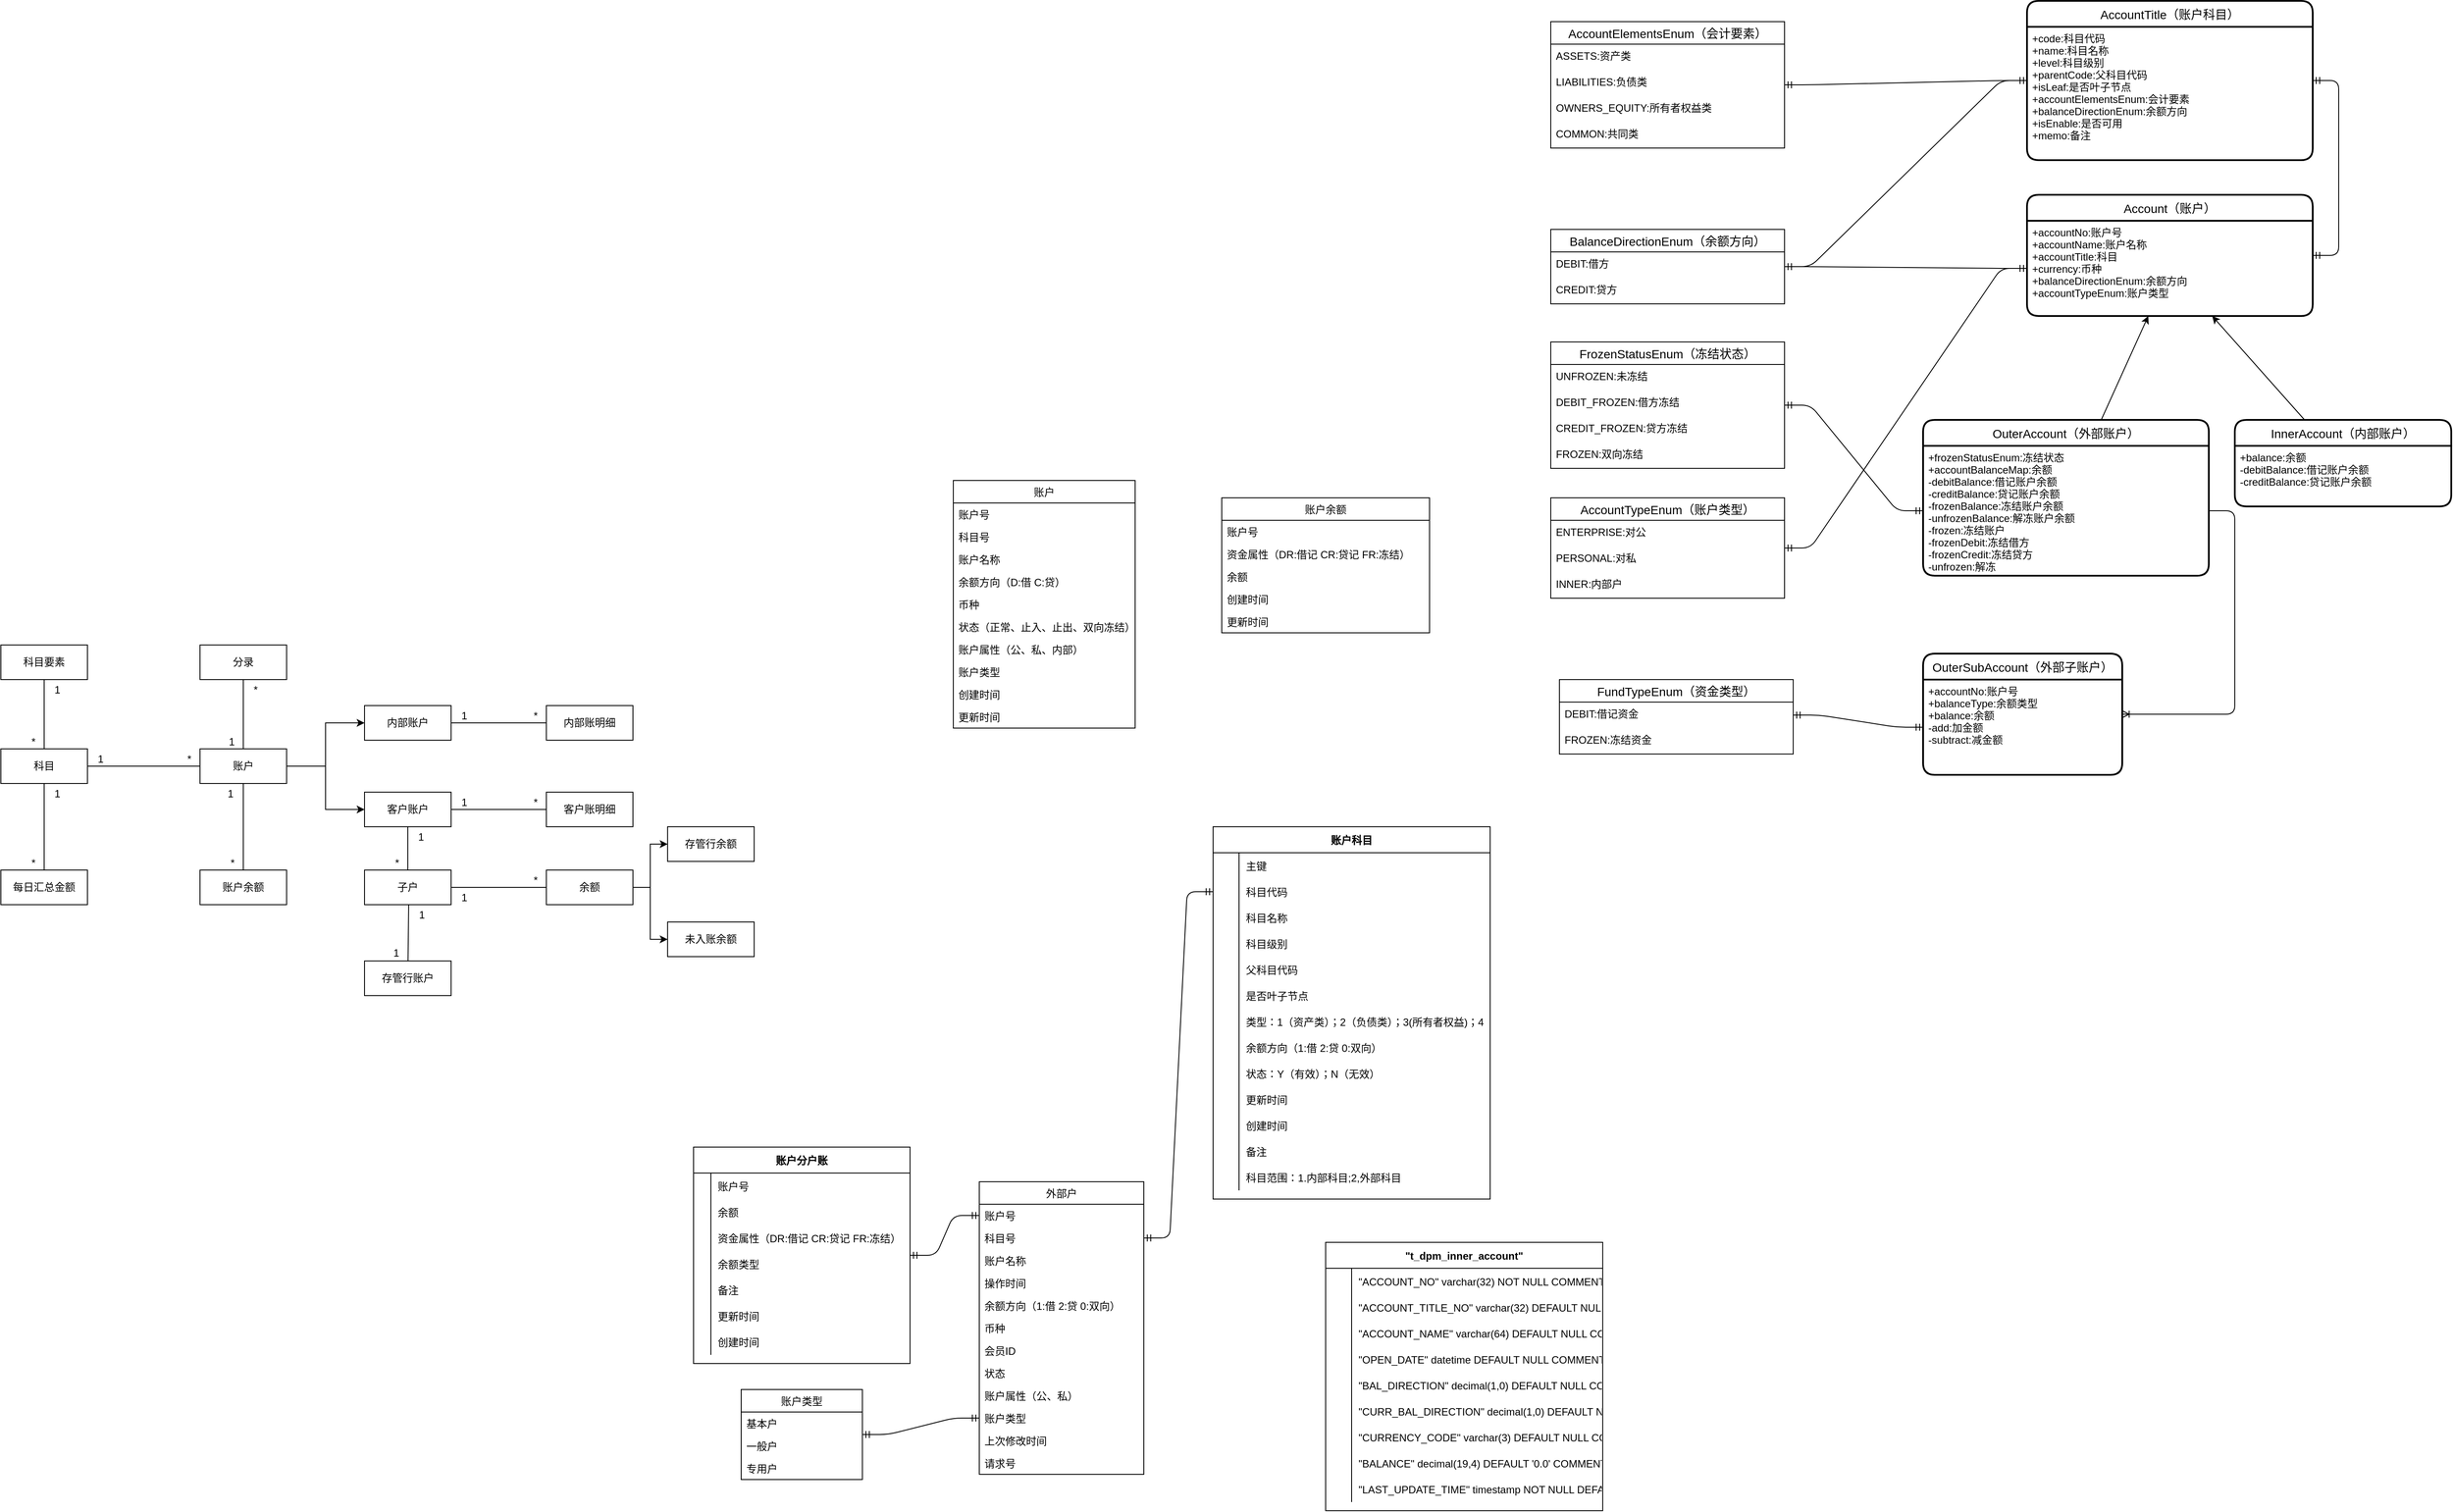 <mxfile version="14.9.8" type="github">
  <diagram id="mCUJHjiyGCLOeN5kABfm" name="Page-1">
    <mxGraphModel dx="1298" dy="2035" grid="1" gridSize="10" guides="1" tooltips="1" connect="1" arrows="1" fold="1" page="1" pageScale="1" pageWidth="827" pageHeight="1169" math="0" shadow="0">
      <root>
        <mxCell id="0" />
        <mxCell id="1" parent="0" />
        <mxCell id="BamsP_97NYOLKTMDXpIl-1" style="edgeStyle=orthogonalEdgeStyle;rounded=0;orthogonalLoop=1;jettySize=auto;html=1;entryX=0;entryY=0.5;entryDx=0;entryDy=0;" parent="1" source="BamsP_97NYOLKTMDXpIl-3" target="BamsP_97NYOLKTMDXpIl-33" edge="1">
          <mxGeometry relative="1" as="geometry" />
        </mxCell>
        <mxCell id="BamsP_97NYOLKTMDXpIl-2" style="edgeStyle=orthogonalEdgeStyle;rounded=0;orthogonalLoop=1;jettySize=auto;html=1;entryX=0;entryY=0.5;entryDx=0;entryDy=0;" parent="1" source="BamsP_97NYOLKTMDXpIl-3" target="BamsP_97NYOLKTMDXpIl-32" edge="1">
          <mxGeometry relative="1" as="geometry" />
        </mxCell>
        <mxCell id="BamsP_97NYOLKTMDXpIl-3" value="账户" style="whiteSpace=wrap;html=1;align=center;" parent="1" vertex="1">
          <mxGeometry x="270" y="160" width="100" height="40" as="geometry" />
        </mxCell>
        <mxCell id="BamsP_97NYOLKTMDXpIl-4" value="科目" style="whiteSpace=wrap;html=1;align=center;" parent="1" vertex="1">
          <mxGeometry x="40" y="160" width="100" height="40" as="geometry" />
        </mxCell>
        <mxCell id="BamsP_97NYOLKTMDXpIl-5" value="科目要素" style="whiteSpace=wrap;html=1;align=center;" parent="1" vertex="1">
          <mxGeometry x="40" y="40" width="100" height="40" as="geometry" />
        </mxCell>
        <mxCell id="BamsP_97NYOLKTMDXpIl-6" value="" style="endArrow=none;html=1;rounded=0;exitX=1;exitY=0.5;exitDx=0;exitDy=0;entryX=0;entryY=0.5;entryDx=0;entryDy=0;" parent="1" source="BamsP_97NYOLKTMDXpIl-4" target="BamsP_97NYOLKTMDXpIl-3" edge="1">
          <mxGeometry relative="1" as="geometry">
            <mxPoint x="240" y="450" as="sourcePoint" />
            <mxPoint x="220" y="250" as="targetPoint" />
          </mxGeometry>
        </mxCell>
        <mxCell id="BamsP_97NYOLKTMDXpIl-7" value="1" style="resizable=0;html=1;align=left;verticalAlign=bottom;" parent="BamsP_97NYOLKTMDXpIl-6" connectable="0" vertex="1">
          <mxGeometry x="-1" relative="1" as="geometry">
            <mxPoint x="10" as="offset" />
          </mxGeometry>
        </mxCell>
        <mxCell id="BamsP_97NYOLKTMDXpIl-8" value="*" style="resizable=0;html=1;align=right;verticalAlign=bottom;" parent="BamsP_97NYOLKTMDXpIl-6" connectable="0" vertex="1">
          <mxGeometry x="1" relative="1" as="geometry">
            <mxPoint x="-10" as="offset" />
          </mxGeometry>
        </mxCell>
        <mxCell id="BamsP_97NYOLKTMDXpIl-9" value="" style="endArrow=none;html=1;rounded=0;" parent="1" source="BamsP_97NYOLKTMDXpIl-3" target="BamsP_97NYOLKTMDXpIl-12" edge="1">
          <mxGeometry relative="1" as="geometry">
            <mxPoint x="360" y="210" as="sourcePoint" />
            <mxPoint x="410" y="560" as="targetPoint" />
          </mxGeometry>
        </mxCell>
        <mxCell id="BamsP_97NYOLKTMDXpIl-10" value="1" style="resizable=0;html=1;align=left;verticalAlign=bottom;" parent="BamsP_97NYOLKTMDXpIl-9" connectable="0" vertex="1">
          <mxGeometry x="-1" relative="1" as="geometry">
            <mxPoint x="-20" y="20" as="offset" />
          </mxGeometry>
        </mxCell>
        <mxCell id="BamsP_97NYOLKTMDXpIl-11" value="*" style="resizable=0;html=1;align=right;verticalAlign=bottom;" parent="BamsP_97NYOLKTMDXpIl-9" connectable="0" vertex="1">
          <mxGeometry x="1" relative="1" as="geometry">
            <mxPoint x="-10" as="offset" />
          </mxGeometry>
        </mxCell>
        <mxCell id="BamsP_97NYOLKTMDXpIl-12" value="账户余额" style="whiteSpace=wrap;html=1;align=center;" parent="1" vertex="1">
          <mxGeometry x="270" y="300" width="100" height="40" as="geometry" />
        </mxCell>
        <mxCell id="BamsP_97NYOLKTMDXpIl-13" value="" style="endArrow=none;html=1;rounded=0;exitX=0.5;exitY=1;exitDx=0;exitDy=0;" parent="1" source="BamsP_97NYOLKTMDXpIl-5" target="BamsP_97NYOLKTMDXpIl-4" edge="1">
          <mxGeometry relative="1" as="geometry">
            <mxPoint x="-170" y="300" as="sourcePoint" />
            <mxPoint x="-40" y="300" as="targetPoint" />
          </mxGeometry>
        </mxCell>
        <mxCell id="BamsP_97NYOLKTMDXpIl-14" value="1" style="resizable=0;html=1;align=left;verticalAlign=bottom;" parent="BamsP_97NYOLKTMDXpIl-13" connectable="0" vertex="1">
          <mxGeometry x="-1" relative="1" as="geometry">
            <mxPoint x="10" y="20" as="offset" />
          </mxGeometry>
        </mxCell>
        <mxCell id="BamsP_97NYOLKTMDXpIl-15" value="*" style="resizable=0;html=1;align=right;verticalAlign=bottom;" parent="BamsP_97NYOLKTMDXpIl-13" connectable="0" vertex="1">
          <mxGeometry x="1" relative="1" as="geometry">
            <mxPoint x="-10" as="offset" />
          </mxGeometry>
        </mxCell>
        <mxCell id="BamsP_97NYOLKTMDXpIl-16" value="内部账明细" style="whiteSpace=wrap;html=1;align=center;" parent="1" vertex="1">
          <mxGeometry x="670" y="110" width="100" height="40" as="geometry" />
        </mxCell>
        <mxCell id="BamsP_97NYOLKTMDXpIl-17" value="" style="endArrow=none;html=1;rounded=0;" parent="1" source="BamsP_97NYOLKTMDXpIl-33" target="BamsP_97NYOLKTMDXpIl-16" edge="1">
          <mxGeometry relative="1" as="geometry">
            <mxPoint x="440" y="240" as="sourcePoint" />
            <mxPoint x="470" y="270" as="targetPoint" />
          </mxGeometry>
        </mxCell>
        <mxCell id="BamsP_97NYOLKTMDXpIl-18" value="1" style="resizable=0;html=1;align=left;verticalAlign=bottom;" parent="BamsP_97NYOLKTMDXpIl-17" connectable="0" vertex="1">
          <mxGeometry x="-1" relative="1" as="geometry">
            <mxPoint x="10" as="offset" />
          </mxGeometry>
        </mxCell>
        <mxCell id="BamsP_97NYOLKTMDXpIl-19" value="*" style="resizable=0;html=1;align=right;verticalAlign=bottom;" parent="BamsP_97NYOLKTMDXpIl-17" connectable="0" vertex="1">
          <mxGeometry x="1" relative="1" as="geometry">
            <mxPoint x="-10" as="offset" />
          </mxGeometry>
        </mxCell>
        <mxCell id="BamsP_97NYOLKTMDXpIl-20" value="分录" style="whiteSpace=wrap;html=1;align=center;" parent="1" vertex="1">
          <mxGeometry x="270" y="40" width="100" height="40" as="geometry" />
        </mxCell>
        <mxCell id="BamsP_97NYOLKTMDXpIl-21" value="" style="endArrow=none;html=1;rounded=0;" parent="1" source="BamsP_97NYOLKTMDXpIl-20" target="BamsP_97NYOLKTMDXpIl-3" edge="1">
          <mxGeometry relative="1" as="geometry">
            <mxPoint x="100" y="90" as="sourcePoint" />
            <mxPoint x="100" y="170" as="targetPoint" />
          </mxGeometry>
        </mxCell>
        <mxCell id="BamsP_97NYOLKTMDXpIl-22" value="*" style="resizable=0;html=1;align=left;verticalAlign=bottom;" parent="BamsP_97NYOLKTMDXpIl-21" connectable="0" vertex="1">
          <mxGeometry x="-1" relative="1" as="geometry">
            <mxPoint x="10" y="20" as="offset" />
          </mxGeometry>
        </mxCell>
        <mxCell id="BamsP_97NYOLKTMDXpIl-23" value="1" style="resizable=0;html=1;align=right;verticalAlign=bottom;" parent="BamsP_97NYOLKTMDXpIl-21" connectable="0" vertex="1">
          <mxGeometry x="1" relative="1" as="geometry">
            <mxPoint x="-10" as="offset" />
          </mxGeometry>
        </mxCell>
        <mxCell id="BamsP_97NYOLKTMDXpIl-24" value="每日汇总金额" style="whiteSpace=wrap;html=1;align=center;" parent="1" vertex="1">
          <mxGeometry x="40" y="300" width="100" height="40" as="geometry" />
        </mxCell>
        <mxCell id="BamsP_97NYOLKTMDXpIl-25" value="" style="endArrow=none;html=1;rounded=0;exitX=0.5;exitY=1;exitDx=0;exitDy=0;" parent="1" source="BamsP_97NYOLKTMDXpIl-4" target="BamsP_97NYOLKTMDXpIl-24" edge="1">
          <mxGeometry relative="1" as="geometry">
            <mxPoint x="20" y="230" as="sourcePoint" />
            <mxPoint x="100" y="170" as="targetPoint" />
          </mxGeometry>
        </mxCell>
        <mxCell id="BamsP_97NYOLKTMDXpIl-26" value="1" style="resizable=0;html=1;align=left;verticalAlign=bottom;" parent="BamsP_97NYOLKTMDXpIl-25" connectable="0" vertex="1">
          <mxGeometry x="-1" relative="1" as="geometry">
            <mxPoint x="10" y="20" as="offset" />
          </mxGeometry>
        </mxCell>
        <mxCell id="BamsP_97NYOLKTMDXpIl-27" value="*" style="resizable=0;html=1;align=right;verticalAlign=bottom;" parent="BamsP_97NYOLKTMDXpIl-25" connectable="0" vertex="1">
          <mxGeometry x="1" relative="1" as="geometry">
            <mxPoint x="-10" as="offset" />
          </mxGeometry>
        </mxCell>
        <mxCell id="BamsP_97NYOLKTMDXpIl-28" value="子户" style="whiteSpace=wrap;html=1;align=center;" parent="1" vertex="1">
          <mxGeometry x="460" y="300" width="100" height="40" as="geometry" />
        </mxCell>
        <mxCell id="BamsP_97NYOLKTMDXpIl-29" value="" style="endArrow=none;html=1;rounded=0;" parent="1" source="BamsP_97NYOLKTMDXpIl-32" target="BamsP_97NYOLKTMDXpIl-28" edge="1">
          <mxGeometry relative="1" as="geometry">
            <mxPoint x="540" y="310" as="sourcePoint" />
            <mxPoint x="498.333" y="90" as="targetPoint" />
          </mxGeometry>
        </mxCell>
        <mxCell id="BamsP_97NYOLKTMDXpIl-30" value="1" style="resizable=0;html=1;align=left;verticalAlign=bottom;" parent="BamsP_97NYOLKTMDXpIl-29" connectable="0" vertex="1">
          <mxGeometry x="-1" relative="1" as="geometry">
            <mxPoint x="10" y="20" as="offset" />
          </mxGeometry>
        </mxCell>
        <mxCell id="BamsP_97NYOLKTMDXpIl-31" value="*" style="resizable=0;html=1;align=right;verticalAlign=bottom;" parent="BamsP_97NYOLKTMDXpIl-29" connectable="0" vertex="1">
          <mxGeometry x="1" relative="1" as="geometry">
            <mxPoint x="-10" as="offset" />
          </mxGeometry>
        </mxCell>
        <mxCell id="BamsP_97NYOLKTMDXpIl-32" value="客户账户" style="whiteSpace=wrap;html=1;align=center;" parent="1" vertex="1">
          <mxGeometry x="460" y="210" width="100" height="40" as="geometry" />
        </mxCell>
        <mxCell id="BamsP_97NYOLKTMDXpIl-33" value="内部账户" style="whiteSpace=wrap;html=1;align=center;" parent="1" vertex="1">
          <mxGeometry x="460" y="110" width="100" height="40" as="geometry" />
        </mxCell>
        <mxCell id="BamsP_97NYOLKTMDXpIl-34" value="存管行账户" style="whiteSpace=wrap;html=1;align=center;" parent="1" vertex="1">
          <mxGeometry x="460" y="405" width="100" height="40" as="geometry" />
        </mxCell>
        <mxCell id="BamsP_97NYOLKTMDXpIl-35" value="" style="endArrow=none;html=1;rounded=0;" parent="1" target="BamsP_97NYOLKTMDXpIl-34" edge="1">
          <mxGeometry relative="1" as="geometry">
            <mxPoint x="511" y="340" as="sourcePoint" />
            <mxPoint x="520" y="310" as="targetPoint" />
          </mxGeometry>
        </mxCell>
        <mxCell id="BamsP_97NYOLKTMDXpIl-36" value="1" style="resizable=0;html=1;align=left;verticalAlign=bottom;" parent="BamsP_97NYOLKTMDXpIl-35" connectable="0" vertex="1">
          <mxGeometry x="-1" relative="1" as="geometry">
            <mxPoint x="10" y="20" as="offset" />
          </mxGeometry>
        </mxCell>
        <mxCell id="BamsP_97NYOLKTMDXpIl-37" value="1" style="resizable=0;html=1;align=right;verticalAlign=bottom;" parent="BamsP_97NYOLKTMDXpIl-35" connectable="0" vertex="1">
          <mxGeometry x="1" relative="1" as="geometry">
            <mxPoint x="-10" as="offset" />
          </mxGeometry>
        </mxCell>
        <mxCell id="BamsP_97NYOLKTMDXpIl-38" style="edgeStyle=orthogonalEdgeStyle;rounded=0;orthogonalLoop=1;jettySize=auto;html=1;entryX=0;entryY=0.5;entryDx=0;entryDy=0;" parent="1" source="BamsP_97NYOLKTMDXpIl-40" target="BamsP_97NYOLKTMDXpIl-44" edge="1">
          <mxGeometry relative="1" as="geometry" />
        </mxCell>
        <mxCell id="BamsP_97NYOLKTMDXpIl-39" style="edgeStyle=orthogonalEdgeStyle;rounded=0;orthogonalLoop=1;jettySize=auto;html=1;entryX=0;entryY=0.5;entryDx=0;entryDy=0;" parent="1" source="BamsP_97NYOLKTMDXpIl-40" target="BamsP_97NYOLKTMDXpIl-45" edge="1">
          <mxGeometry relative="1" as="geometry" />
        </mxCell>
        <mxCell id="BamsP_97NYOLKTMDXpIl-40" value="余额" style="whiteSpace=wrap;html=1;align=center;" parent="1" vertex="1">
          <mxGeometry x="670" y="300" width="100" height="40" as="geometry" />
        </mxCell>
        <mxCell id="BamsP_97NYOLKTMDXpIl-41" value="" style="endArrow=none;html=1;rounded=0;" parent="1" source="BamsP_97NYOLKTMDXpIl-28" target="BamsP_97NYOLKTMDXpIl-40" edge="1">
          <mxGeometry relative="1" as="geometry">
            <mxPoint x="520" y="260" as="sourcePoint" />
            <mxPoint x="520" y="310" as="targetPoint" />
          </mxGeometry>
        </mxCell>
        <mxCell id="BamsP_97NYOLKTMDXpIl-42" value="1" style="resizable=0;html=1;align=left;verticalAlign=bottom;" parent="BamsP_97NYOLKTMDXpIl-41" connectable="0" vertex="1">
          <mxGeometry x="-1" relative="1" as="geometry">
            <mxPoint x="10" y="20" as="offset" />
          </mxGeometry>
        </mxCell>
        <mxCell id="BamsP_97NYOLKTMDXpIl-43" value="*" style="resizable=0;html=1;align=right;verticalAlign=bottom;" parent="BamsP_97NYOLKTMDXpIl-41" connectable="0" vertex="1">
          <mxGeometry x="1" relative="1" as="geometry">
            <mxPoint x="-10" as="offset" />
          </mxGeometry>
        </mxCell>
        <mxCell id="BamsP_97NYOLKTMDXpIl-44" value="存管行余额" style="whiteSpace=wrap;html=1;align=center;" parent="1" vertex="1">
          <mxGeometry x="810" y="250" width="100" height="40" as="geometry" />
        </mxCell>
        <mxCell id="BamsP_97NYOLKTMDXpIl-45" value="未入账余额" style="whiteSpace=wrap;html=1;align=center;" parent="1" vertex="1">
          <mxGeometry x="810" y="360" width="100" height="40" as="geometry" />
        </mxCell>
        <mxCell id="BamsP_97NYOLKTMDXpIl-46" value="客户账明细" style="whiteSpace=wrap;html=1;align=center;" parent="1" vertex="1">
          <mxGeometry x="670" y="210" width="100" height="40" as="geometry" />
        </mxCell>
        <mxCell id="BamsP_97NYOLKTMDXpIl-47" value="" style="endArrow=none;html=1;rounded=0;" parent="1" source="BamsP_97NYOLKTMDXpIl-32" target="BamsP_97NYOLKTMDXpIl-46" edge="1">
          <mxGeometry relative="1" as="geometry">
            <mxPoint x="560" y="229.5" as="sourcePoint" />
            <mxPoint x="680" y="229.5" as="targetPoint" />
          </mxGeometry>
        </mxCell>
        <mxCell id="BamsP_97NYOLKTMDXpIl-48" value="1" style="resizable=0;html=1;align=left;verticalAlign=bottom;" parent="BamsP_97NYOLKTMDXpIl-47" connectable="0" vertex="1">
          <mxGeometry x="-1" relative="1" as="geometry">
            <mxPoint x="10" as="offset" />
          </mxGeometry>
        </mxCell>
        <mxCell id="BamsP_97NYOLKTMDXpIl-49" value="*" style="resizable=0;html=1;align=right;verticalAlign=bottom;" parent="BamsP_97NYOLKTMDXpIl-47" connectable="0" vertex="1">
          <mxGeometry x="1" relative="1" as="geometry">
            <mxPoint x="-10" as="offset" />
          </mxGeometry>
        </mxCell>
        <mxCell id="BamsP_97NYOLKTMDXpIl-99" value="外部户" style="swimlane;fontStyle=0;childLayout=stackLayout;horizontal=1;startSize=26;horizontalStack=0;resizeParent=1;resizeParentMax=0;resizeLast=0;collapsible=1;marginBottom=0;" parent="1" vertex="1">
          <mxGeometry x="1170" y="660" width="190" height="338" as="geometry" />
        </mxCell>
        <mxCell id="BamsP_97NYOLKTMDXpIl-100" value="账户号" style="text;strokeColor=none;fillColor=none;align=left;verticalAlign=top;spacingLeft=4;spacingRight=4;overflow=hidden;rotatable=0;points=[[0,0.5],[1,0.5]];portConstraint=eastwest;" parent="BamsP_97NYOLKTMDXpIl-99" vertex="1">
          <mxGeometry y="26" width="190" height="26" as="geometry" />
        </mxCell>
        <mxCell id="BamsP_97NYOLKTMDXpIl-101" value="科目号" style="text;strokeColor=none;fillColor=none;align=left;verticalAlign=top;spacingLeft=4;spacingRight=4;overflow=hidden;rotatable=0;points=[[0,0.5],[1,0.5]];portConstraint=eastwest;" parent="BamsP_97NYOLKTMDXpIl-99" vertex="1">
          <mxGeometry y="52" width="190" height="26" as="geometry" />
        </mxCell>
        <mxCell id="BamsP_97NYOLKTMDXpIl-102" value="账户名称" style="text;strokeColor=none;fillColor=none;align=left;verticalAlign=top;spacingLeft=4;spacingRight=4;overflow=hidden;rotatable=0;points=[[0,0.5],[1,0.5]];portConstraint=eastwest;" parent="BamsP_97NYOLKTMDXpIl-99" vertex="1">
          <mxGeometry y="78" width="190" height="26" as="geometry" />
        </mxCell>
        <mxCell id="BamsP_97NYOLKTMDXpIl-103" value="操作时间" style="text;strokeColor=none;fillColor=none;align=left;verticalAlign=top;spacingLeft=4;spacingRight=4;overflow=hidden;rotatable=0;points=[[0,0.5],[1,0.5]];portConstraint=eastwest;" parent="BamsP_97NYOLKTMDXpIl-99" vertex="1">
          <mxGeometry y="104" width="190" height="26" as="geometry" />
        </mxCell>
        <mxCell id="BamsP_97NYOLKTMDXpIl-110" value="余额方向（1:借 2:贷 0:双向）" style="text;strokeColor=none;fillColor=none;align=left;verticalAlign=top;spacingLeft=4;spacingRight=4;overflow=hidden;rotatable=0;points=[[0,0.5],[1,0.5]];portConstraint=eastwest;" parent="BamsP_97NYOLKTMDXpIl-99" vertex="1">
          <mxGeometry y="130" width="190" height="26" as="geometry" />
        </mxCell>
        <mxCell id="BamsP_97NYOLKTMDXpIl-111" value="币种" style="text;strokeColor=none;fillColor=none;align=left;verticalAlign=top;spacingLeft=4;spacingRight=4;overflow=hidden;rotatable=0;points=[[0,0.5],[1,0.5]];portConstraint=eastwest;" parent="BamsP_97NYOLKTMDXpIl-99" vertex="1">
          <mxGeometry y="156" width="190" height="26" as="geometry" />
        </mxCell>
        <mxCell id="BamsP_97NYOLKTMDXpIl-104" value="会员ID" style="text;strokeColor=none;fillColor=none;align=left;verticalAlign=top;spacingLeft=4;spacingRight=4;overflow=hidden;rotatable=0;points=[[0,0.5],[1,0.5]];portConstraint=eastwest;" parent="BamsP_97NYOLKTMDXpIl-99" vertex="1">
          <mxGeometry y="182" width="190" height="26" as="geometry" />
        </mxCell>
        <mxCell id="BamsP_97NYOLKTMDXpIl-105" value="状态" style="text;strokeColor=none;fillColor=none;align=left;verticalAlign=top;spacingLeft=4;spacingRight=4;overflow=hidden;rotatable=0;points=[[0,0.5],[1,0.5]];portConstraint=eastwest;" parent="BamsP_97NYOLKTMDXpIl-99" vertex="1">
          <mxGeometry y="208" width="190" height="26" as="geometry" />
        </mxCell>
        <mxCell id="BamsP_97NYOLKTMDXpIl-106" value="账户属性（公、私）" style="text;strokeColor=none;fillColor=none;align=left;verticalAlign=top;spacingLeft=4;spacingRight=4;overflow=hidden;rotatable=0;points=[[0,0.5],[1,0.5]];portConstraint=eastwest;" parent="BamsP_97NYOLKTMDXpIl-99" vertex="1">
          <mxGeometry y="234" width="190" height="26" as="geometry" />
        </mxCell>
        <mxCell id="BamsP_97NYOLKTMDXpIl-107" value="账户类型" style="text;strokeColor=none;fillColor=none;align=left;verticalAlign=top;spacingLeft=4;spacingRight=4;overflow=hidden;rotatable=0;points=[[0,0.5],[1,0.5]];portConstraint=eastwest;" parent="BamsP_97NYOLKTMDXpIl-99" vertex="1">
          <mxGeometry y="260" width="190" height="26" as="geometry" />
        </mxCell>
        <mxCell id="BamsP_97NYOLKTMDXpIl-112" value="上次修改时间" style="text;strokeColor=none;fillColor=none;align=left;verticalAlign=top;spacingLeft=4;spacingRight=4;overflow=hidden;rotatable=0;points=[[0,0.5],[1,0.5]];portConstraint=eastwest;" parent="BamsP_97NYOLKTMDXpIl-99" vertex="1">
          <mxGeometry y="286" width="190" height="26" as="geometry" />
        </mxCell>
        <mxCell id="BamsP_97NYOLKTMDXpIl-113" value="请求号" style="text;strokeColor=none;fillColor=none;align=left;verticalAlign=top;spacingLeft=4;spacingRight=4;overflow=hidden;rotatable=0;points=[[0,0.5],[1,0.5]];portConstraint=eastwest;" parent="BamsP_97NYOLKTMDXpIl-99" vertex="1">
          <mxGeometry y="312" width="190" height="26" as="geometry" />
        </mxCell>
        <mxCell id="BamsP_97NYOLKTMDXpIl-115" value="账户类型" style="swimlane;fontStyle=0;childLayout=stackLayout;horizontal=1;startSize=26;horizontalStack=0;resizeParent=1;resizeParentMax=0;resizeLast=0;collapsible=1;marginBottom=0;" parent="1" vertex="1">
          <mxGeometry x="895" y="900" width="140" height="104" as="geometry" />
        </mxCell>
        <mxCell id="BamsP_97NYOLKTMDXpIl-116" value="基本户" style="text;strokeColor=none;fillColor=none;align=left;verticalAlign=top;spacingLeft=4;spacingRight=4;overflow=hidden;rotatable=0;points=[[0,0.5],[1,0.5]];portConstraint=eastwest;" parent="BamsP_97NYOLKTMDXpIl-115" vertex="1">
          <mxGeometry y="26" width="140" height="26" as="geometry" />
        </mxCell>
        <mxCell id="BamsP_97NYOLKTMDXpIl-117" value="一般户" style="text;strokeColor=none;fillColor=none;align=left;verticalAlign=top;spacingLeft=4;spacingRight=4;overflow=hidden;rotatable=0;points=[[0,0.5],[1,0.5]];portConstraint=eastwest;" parent="BamsP_97NYOLKTMDXpIl-115" vertex="1">
          <mxGeometry y="52" width="140" height="26" as="geometry" />
        </mxCell>
        <mxCell id="BamsP_97NYOLKTMDXpIl-118" value="专用户" style="text;strokeColor=none;fillColor=none;align=left;verticalAlign=top;spacingLeft=4;spacingRight=4;overflow=hidden;rotatable=0;points=[[0,0.5],[1,0.5]];portConstraint=eastwest;" parent="BamsP_97NYOLKTMDXpIl-115" vertex="1">
          <mxGeometry y="78" width="140" height="26" as="geometry" />
        </mxCell>
        <mxCell id="BamsP_97NYOLKTMDXpIl-120" value="账户分户账" style="shape=table;startSize=30;container=1;collapsible=1;childLayout=tableLayout;fixedRows=1;rowLines=0;fontStyle=1;align=center;resizeLast=1;" parent="1" vertex="1">
          <mxGeometry x="840" y="620" width="250" height="250" as="geometry" />
        </mxCell>
        <mxCell id="BamsP_97NYOLKTMDXpIl-121" value="" style="shape=partialRectangle;collapsible=0;dropTarget=0;pointerEvents=0;fillColor=none;points=[[0,0.5],[1,0.5]];portConstraint=eastwest;top=0;left=0;right=0;bottom=0;" parent="BamsP_97NYOLKTMDXpIl-120" vertex="1">
          <mxGeometry y="30" width="250" height="30" as="geometry" />
        </mxCell>
        <mxCell id="BamsP_97NYOLKTMDXpIl-122" value="" style="shape=partialRectangle;overflow=hidden;connectable=0;fillColor=none;top=0;left=0;bottom=0;right=0;" parent="BamsP_97NYOLKTMDXpIl-121" vertex="1">
          <mxGeometry width="20" height="30" as="geometry" />
        </mxCell>
        <mxCell id="BamsP_97NYOLKTMDXpIl-123" value="账户号" style="shape=partialRectangle;overflow=hidden;connectable=0;fillColor=none;top=0;left=0;bottom=0;right=0;align=left;spacingLeft=6;" parent="BamsP_97NYOLKTMDXpIl-121" vertex="1">
          <mxGeometry x="20" width="230" height="30" as="geometry" />
        </mxCell>
        <mxCell id="BamsP_97NYOLKTMDXpIl-124" value="" style="shape=partialRectangle;collapsible=0;dropTarget=0;pointerEvents=0;fillColor=none;points=[[0,0.5],[1,0.5]];portConstraint=eastwest;top=0;left=0;right=0;bottom=0;" parent="BamsP_97NYOLKTMDXpIl-120" vertex="1">
          <mxGeometry y="60" width="250" height="30" as="geometry" />
        </mxCell>
        <mxCell id="BamsP_97NYOLKTMDXpIl-125" value="" style="shape=partialRectangle;overflow=hidden;connectable=0;fillColor=none;top=0;left=0;bottom=0;right=0;" parent="BamsP_97NYOLKTMDXpIl-124" vertex="1">
          <mxGeometry width="20" height="30" as="geometry" />
        </mxCell>
        <mxCell id="BamsP_97NYOLKTMDXpIl-126" value="余额" style="shape=partialRectangle;overflow=hidden;connectable=0;fillColor=none;top=0;left=0;bottom=0;right=0;align=left;spacingLeft=6;" parent="BamsP_97NYOLKTMDXpIl-124" vertex="1">
          <mxGeometry x="20" width="230" height="30" as="geometry" />
        </mxCell>
        <mxCell id="BamsP_97NYOLKTMDXpIl-127" value="" style="shape=partialRectangle;collapsible=0;dropTarget=0;pointerEvents=0;fillColor=none;points=[[0,0.5],[1,0.5]];portConstraint=eastwest;top=0;left=0;right=0;bottom=0;" parent="BamsP_97NYOLKTMDXpIl-120" vertex="1">
          <mxGeometry y="90" width="250" height="30" as="geometry" />
        </mxCell>
        <mxCell id="BamsP_97NYOLKTMDXpIl-128" value="" style="shape=partialRectangle;overflow=hidden;connectable=0;fillColor=none;top=0;left=0;bottom=0;right=0;" parent="BamsP_97NYOLKTMDXpIl-127" vertex="1">
          <mxGeometry width="20" height="30" as="geometry" />
        </mxCell>
        <mxCell id="BamsP_97NYOLKTMDXpIl-129" value="资金属性（DR:借记 CR:贷记 FR:冻结）" style="shape=partialRectangle;overflow=hidden;connectable=0;fillColor=none;top=0;left=0;bottom=0;right=0;align=left;spacingLeft=6;" parent="BamsP_97NYOLKTMDXpIl-127" vertex="1">
          <mxGeometry x="20" width="230" height="30" as="geometry" />
        </mxCell>
        <mxCell id="BamsP_97NYOLKTMDXpIl-130" value="" style="shape=partialRectangle;collapsible=0;dropTarget=0;pointerEvents=0;fillColor=none;points=[[0,0.5],[1,0.5]];portConstraint=eastwest;top=0;left=0;right=0;bottom=0;" parent="BamsP_97NYOLKTMDXpIl-120" vertex="1">
          <mxGeometry y="120" width="250" height="30" as="geometry" />
        </mxCell>
        <mxCell id="BamsP_97NYOLKTMDXpIl-131" value="" style="shape=partialRectangle;overflow=hidden;connectable=0;fillColor=none;top=0;left=0;bottom=0;right=0;" parent="BamsP_97NYOLKTMDXpIl-130" vertex="1">
          <mxGeometry width="20" height="30" as="geometry" />
        </mxCell>
        <mxCell id="BamsP_97NYOLKTMDXpIl-132" value="余额类型" style="shape=partialRectangle;overflow=hidden;connectable=0;fillColor=none;top=0;left=0;bottom=0;right=0;align=left;spacingLeft=6;" parent="BamsP_97NYOLKTMDXpIl-130" vertex="1">
          <mxGeometry x="20" width="230" height="30" as="geometry" />
        </mxCell>
        <mxCell id="BamsP_97NYOLKTMDXpIl-133" value="" style="shape=partialRectangle;collapsible=0;dropTarget=0;pointerEvents=0;fillColor=none;points=[[0,0.5],[1,0.5]];portConstraint=eastwest;top=0;left=0;right=0;bottom=0;" parent="BamsP_97NYOLKTMDXpIl-120" vertex="1">
          <mxGeometry y="150" width="250" height="30" as="geometry" />
        </mxCell>
        <mxCell id="BamsP_97NYOLKTMDXpIl-134" value="" style="shape=partialRectangle;overflow=hidden;connectable=0;fillColor=none;top=0;left=0;bottom=0;right=0;" parent="BamsP_97NYOLKTMDXpIl-133" vertex="1">
          <mxGeometry width="20" height="30" as="geometry" />
        </mxCell>
        <mxCell id="BamsP_97NYOLKTMDXpIl-135" value="备注" style="shape=partialRectangle;overflow=hidden;connectable=0;fillColor=none;top=0;left=0;bottom=0;right=0;align=left;spacingLeft=6;" parent="BamsP_97NYOLKTMDXpIl-133" vertex="1">
          <mxGeometry x="20" width="230" height="30" as="geometry" />
        </mxCell>
        <mxCell id="BamsP_97NYOLKTMDXpIl-136" value="" style="shape=partialRectangle;collapsible=0;dropTarget=0;pointerEvents=0;fillColor=none;points=[[0,0.5],[1,0.5]];portConstraint=eastwest;top=0;left=0;right=0;bottom=0;" parent="BamsP_97NYOLKTMDXpIl-120" vertex="1">
          <mxGeometry y="180" width="250" height="30" as="geometry" />
        </mxCell>
        <mxCell id="BamsP_97NYOLKTMDXpIl-137" value="" style="shape=partialRectangle;overflow=hidden;connectable=0;fillColor=none;top=0;left=0;bottom=0;right=0;" parent="BamsP_97NYOLKTMDXpIl-136" vertex="1">
          <mxGeometry width="20" height="30" as="geometry" />
        </mxCell>
        <mxCell id="BamsP_97NYOLKTMDXpIl-138" value="更新时间" style="shape=partialRectangle;overflow=hidden;connectable=0;fillColor=none;top=0;left=0;bottom=0;right=0;align=left;spacingLeft=6;" parent="BamsP_97NYOLKTMDXpIl-136" vertex="1">
          <mxGeometry x="20" width="230" height="30" as="geometry" />
        </mxCell>
        <mxCell id="BamsP_97NYOLKTMDXpIl-139" value="" style="shape=partialRectangle;collapsible=0;dropTarget=0;pointerEvents=0;fillColor=none;points=[[0,0.5],[1,0.5]];portConstraint=eastwest;top=0;left=0;right=0;bottom=0;" parent="BamsP_97NYOLKTMDXpIl-120" vertex="1">
          <mxGeometry y="210" width="250" height="30" as="geometry" />
        </mxCell>
        <mxCell id="BamsP_97NYOLKTMDXpIl-140" value="" style="shape=partialRectangle;overflow=hidden;connectable=0;fillColor=none;top=0;left=0;bottom=0;right=0;" parent="BamsP_97NYOLKTMDXpIl-139" vertex="1">
          <mxGeometry width="20" height="30" as="geometry" />
        </mxCell>
        <mxCell id="BamsP_97NYOLKTMDXpIl-141" value="创建时间" style="shape=partialRectangle;overflow=hidden;connectable=0;fillColor=none;top=0;left=0;bottom=0;right=0;align=left;spacingLeft=6;" parent="BamsP_97NYOLKTMDXpIl-139" vertex="1">
          <mxGeometry x="20" width="230" height="30" as="geometry" />
        </mxCell>
        <mxCell id="BamsP_97NYOLKTMDXpIl-142" value="" style="edgeStyle=entityRelationEdgeStyle;fontSize=12;html=1;endArrow=ERmandOne;startArrow=ERmandOne;" parent="1" source="BamsP_97NYOLKTMDXpIl-100" target="BamsP_97NYOLKTMDXpIl-120" edge="1">
          <mxGeometry width="100" height="100" relative="1" as="geometry">
            <mxPoint x="1400" y="740" as="sourcePoint" />
            <mxPoint x="1500" y="640" as="targetPoint" />
          </mxGeometry>
        </mxCell>
        <mxCell id="BamsP_97NYOLKTMDXpIl-143" value="账户科目" style="shape=table;startSize=30;container=1;collapsible=1;childLayout=tableLayout;fixedRows=1;rowLines=0;fontStyle=1;align=center;resizeLast=1;" parent="1" vertex="1">
          <mxGeometry x="1440" y="250" width="320" height="430" as="geometry" />
        </mxCell>
        <mxCell id="BamsP_97NYOLKTMDXpIl-144" value="" style="shape=partialRectangle;collapsible=0;dropTarget=0;pointerEvents=0;fillColor=none;points=[[0,0.5],[1,0.5]];portConstraint=eastwest;top=0;left=0;right=0;bottom=0;" parent="BamsP_97NYOLKTMDXpIl-143" vertex="1">
          <mxGeometry y="30" width="320" height="30" as="geometry" />
        </mxCell>
        <mxCell id="BamsP_97NYOLKTMDXpIl-145" value="" style="shape=partialRectangle;overflow=hidden;connectable=0;fillColor=none;top=0;left=0;bottom=0;right=0;" parent="BamsP_97NYOLKTMDXpIl-144" vertex="1">
          <mxGeometry width="30" height="30" as="geometry" />
        </mxCell>
        <mxCell id="BamsP_97NYOLKTMDXpIl-146" value="主键" style="shape=partialRectangle;overflow=hidden;connectable=0;fillColor=none;top=0;left=0;bottom=0;right=0;align=left;spacingLeft=6;" parent="BamsP_97NYOLKTMDXpIl-144" vertex="1">
          <mxGeometry x="30" width="290" height="30" as="geometry" />
        </mxCell>
        <mxCell id="BamsP_97NYOLKTMDXpIl-147" value="" style="shape=partialRectangle;collapsible=0;dropTarget=0;pointerEvents=0;fillColor=none;points=[[0,0.5],[1,0.5]];portConstraint=eastwest;top=0;left=0;right=0;bottom=0;" parent="BamsP_97NYOLKTMDXpIl-143" vertex="1">
          <mxGeometry y="60" width="320" height="30" as="geometry" />
        </mxCell>
        <mxCell id="BamsP_97NYOLKTMDXpIl-148" value="" style="shape=partialRectangle;overflow=hidden;connectable=0;fillColor=none;top=0;left=0;bottom=0;right=0;" parent="BamsP_97NYOLKTMDXpIl-147" vertex="1">
          <mxGeometry width="30" height="30" as="geometry" />
        </mxCell>
        <mxCell id="BamsP_97NYOLKTMDXpIl-149" value="科目代码" style="shape=partialRectangle;overflow=hidden;connectable=0;fillColor=none;top=0;left=0;bottom=0;right=0;align=left;spacingLeft=6;" parent="BamsP_97NYOLKTMDXpIl-147" vertex="1">
          <mxGeometry x="30" width="290" height="30" as="geometry" />
        </mxCell>
        <mxCell id="BamsP_97NYOLKTMDXpIl-150" value="" style="shape=partialRectangle;collapsible=0;dropTarget=0;pointerEvents=0;fillColor=none;points=[[0,0.5],[1,0.5]];portConstraint=eastwest;top=0;left=0;right=0;bottom=0;" parent="BamsP_97NYOLKTMDXpIl-143" vertex="1">
          <mxGeometry y="90" width="320" height="30" as="geometry" />
        </mxCell>
        <mxCell id="BamsP_97NYOLKTMDXpIl-151" value="" style="shape=partialRectangle;overflow=hidden;connectable=0;fillColor=none;top=0;left=0;bottom=0;right=0;" parent="BamsP_97NYOLKTMDXpIl-150" vertex="1">
          <mxGeometry width="30" height="30" as="geometry" />
        </mxCell>
        <mxCell id="BamsP_97NYOLKTMDXpIl-152" value="科目名称" style="shape=partialRectangle;overflow=hidden;connectable=0;fillColor=none;top=0;left=0;bottom=0;right=0;align=left;spacingLeft=6;" parent="BamsP_97NYOLKTMDXpIl-150" vertex="1">
          <mxGeometry x="30" width="290" height="30" as="geometry" />
        </mxCell>
        <mxCell id="BamsP_97NYOLKTMDXpIl-153" value="" style="shape=partialRectangle;collapsible=0;dropTarget=0;pointerEvents=0;fillColor=none;points=[[0,0.5],[1,0.5]];portConstraint=eastwest;top=0;left=0;right=0;bottom=0;" parent="BamsP_97NYOLKTMDXpIl-143" vertex="1">
          <mxGeometry y="120" width="320" height="30" as="geometry" />
        </mxCell>
        <mxCell id="BamsP_97NYOLKTMDXpIl-154" value="" style="shape=partialRectangle;overflow=hidden;connectable=0;fillColor=none;top=0;left=0;bottom=0;right=0;" parent="BamsP_97NYOLKTMDXpIl-153" vertex="1">
          <mxGeometry width="30" height="30" as="geometry" />
        </mxCell>
        <mxCell id="BamsP_97NYOLKTMDXpIl-155" value="科目级别" style="shape=partialRectangle;overflow=hidden;connectable=0;fillColor=none;top=0;left=0;bottom=0;right=0;align=left;spacingLeft=6;" parent="BamsP_97NYOLKTMDXpIl-153" vertex="1">
          <mxGeometry x="30" width="290" height="30" as="geometry" />
        </mxCell>
        <mxCell id="BamsP_97NYOLKTMDXpIl-156" value="" style="shape=partialRectangle;collapsible=0;dropTarget=0;pointerEvents=0;fillColor=none;points=[[0,0.5],[1,0.5]];portConstraint=eastwest;top=0;left=0;right=0;bottom=0;" parent="BamsP_97NYOLKTMDXpIl-143" vertex="1">
          <mxGeometry y="150" width="320" height="30" as="geometry" />
        </mxCell>
        <mxCell id="BamsP_97NYOLKTMDXpIl-157" value="" style="shape=partialRectangle;overflow=hidden;connectable=0;fillColor=none;top=0;left=0;bottom=0;right=0;" parent="BamsP_97NYOLKTMDXpIl-156" vertex="1">
          <mxGeometry width="30" height="30" as="geometry" />
        </mxCell>
        <mxCell id="BamsP_97NYOLKTMDXpIl-158" value="父科目代码" style="shape=partialRectangle;overflow=hidden;connectable=0;fillColor=none;top=0;left=0;bottom=0;right=0;align=left;spacingLeft=6;" parent="BamsP_97NYOLKTMDXpIl-156" vertex="1">
          <mxGeometry x="30" width="290" height="30" as="geometry" />
        </mxCell>
        <mxCell id="BamsP_97NYOLKTMDXpIl-159" value="" style="shape=partialRectangle;collapsible=0;dropTarget=0;pointerEvents=0;fillColor=none;points=[[0,0.5],[1,0.5]];portConstraint=eastwest;top=0;left=0;right=0;bottom=0;" parent="BamsP_97NYOLKTMDXpIl-143" vertex="1">
          <mxGeometry y="180" width="320" height="30" as="geometry" />
        </mxCell>
        <mxCell id="BamsP_97NYOLKTMDXpIl-160" value="" style="shape=partialRectangle;overflow=hidden;connectable=0;fillColor=none;top=0;left=0;bottom=0;right=0;" parent="BamsP_97NYOLKTMDXpIl-159" vertex="1">
          <mxGeometry width="30" height="30" as="geometry" />
        </mxCell>
        <mxCell id="BamsP_97NYOLKTMDXpIl-161" value="是否叶子节点" style="shape=partialRectangle;overflow=hidden;connectable=0;fillColor=none;top=0;left=0;bottom=0;right=0;align=left;spacingLeft=6;" parent="BamsP_97NYOLKTMDXpIl-159" vertex="1">
          <mxGeometry x="30" width="290" height="30" as="geometry" />
        </mxCell>
        <mxCell id="BamsP_97NYOLKTMDXpIl-162" value="" style="shape=partialRectangle;collapsible=0;dropTarget=0;pointerEvents=0;fillColor=none;points=[[0,0.5],[1,0.5]];portConstraint=eastwest;top=0;left=0;right=0;bottom=0;" parent="BamsP_97NYOLKTMDXpIl-143" vertex="1">
          <mxGeometry y="210" width="320" height="30" as="geometry" />
        </mxCell>
        <mxCell id="BamsP_97NYOLKTMDXpIl-163" value="" style="shape=partialRectangle;overflow=hidden;connectable=0;fillColor=none;top=0;left=0;bottom=0;right=0;" parent="BamsP_97NYOLKTMDXpIl-162" vertex="1">
          <mxGeometry width="30" height="30" as="geometry" />
        </mxCell>
        <mxCell id="BamsP_97NYOLKTMDXpIl-164" value="类型：1（资产类）；2（负债类）；3(所有者权益)；4（共同类）5(损益类)&#39;" style="shape=partialRectangle;overflow=hidden;connectable=0;fillColor=none;top=0;left=0;bottom=0;right=0;align=left;spacingLeft=6;" parent="BamsP_97NYOLKTMDXpIl-162" vertex="1">
          <mxGeometry x="30" width="290" height="30" as="geometry" />
        </mxCell>
        <mxCell id="BamsP_97NYOLKTMDXpIl-165" value="" style="shape=partialRectangle;collapsible=0;dropTarget=0;pointerEvents=0;fillColor=none;points=[[0,0.5],[1,0.5]];portConstraint=eastwest;top=0;left=0;right=0;bottom=0;" parent="BamsP_97NYOLKTMDXpIl-143" vertex="1">
          <mxGeometry y="240" width="320" height="30" as="geometry" />
        </mxCell>
        <mxCell id="BamsP_97NYOLKTMDXpIl-166" value="" style="shape=partialRectangle;overflow=hidden;connectable=0;fillColor=none;top=0;left=0;bottom=0;right=0;" parent="BamsP_97NYOLKTMDXpIl-165" vertex="1">
          <mxGeometry width="30" height="30" as="geometry" />
        </mxCell>
        <mxCell id="BamsP_97NYOLKTMDXpIl-167" value="余额方向（1:借 2:贷 0:双向）" style="shape=partialRectangle;overflow=hidden;connectable=0;fillColor=none;top=0;left=0;bottom=0;right=0;align=left;spacingLeft=6;" parent="BamsP_97NYOLKTMDXpIl-165" vertex="1">
          <mxGeometry x="30" width="290" height="30" as="geometry" />
        </mxCell>
        <mxCell id="BamsP_97NYOLKTMDXpIl-168" value="" style="shape=partialRectangle;collapsible=0;dropTarget=0;pointerEvents=0;fillColor=none;points=[[0,0.5],[1,0.5]];portConstraint=eastwest;top=0;left=0;right=0;bottom=0;" parent="BamsP_97NYOLKTMDXpIl-143" vertex="1">
          <mxGeometry y="270" width="320" height="30" as="geometry" />
        </mxCell>
        <mxCell id="BamsP_97NYOLKTMDXpIl-169" value="" style="shape=partialRectangle;overflow=hidden;connectable=0;fillColor=none;top=0;left=0;bottom=0;right=0;" parent="BamsP_97NYOLKTMDXpIl-168" vertex="1">
          <mxGeometry width="30" height="30" as="geometry" />
        </mxCell>
        <mxCell id="BamsP_97NYOLKTMDXpIl-170" value="状态：Y（有效）；N（无效）" style="shape=partialRectangle;overflow=hidden;connectable=0;fillColor=none;top=0;left=0;bottom=0;right=0;align=left;spacingLeft=6;" parent="BamsP_97NYOLKTMDXpIl-168" vertex="1">
          <mxGeometry x="30" width="290" height="30" as="geometry" />
        </mxCell>
        <mxCell id="BamsP_97NYOLKTMDXpIl-171" value="" style="shape=partialRectangle;collapsible=0;dropTarget=0;pointerEvents=0;fillColor=none;points=[[0,0.5],[1,0.5]];portConstraint=eastwest;top=0;left=0;right=0;bottom=0;" parent="BamsP_97NYOLKTMDXpIl-143" vertex="1">
          <mxGeometry y="300" width="320" height="30" as="geometry" />
        </mxCell>
        <mxCell id="BamsP_97NYOLKTMDXpIl-172" value="" style="shape=partialRectangle;overflow=hidden;connectable=0;fillColor=none;top=0;left=0;bottom=0;right=0;" parent="BamsP_97NYOLKTMDXpIl-171" vertex="1">
          <mxGeometry width="30" height="30" as="geometry" />
        </mxCell>
        <mxCell id="BamsP_97NYOLKTMDXpIl-173" value="更新时间" style="shape=partialRectangle;overflow=hidden;connectable=0;fillColor=none;top=0;left=0;bottom=0;right=0;align=left;spacingLeft=6;" parent="BamsP_97NYOLKTMDXpIl-171" vertex="1">
          <mxGeometry x="30" width="290" height="30" as="geometry" />
        </mxCell>
        <mxCell id="BamsP_97NYOLKTMDXpIl-174" value="" style="shape=partialRectangle;collapsible=0;dropTarget=0;pointerEvents=0;fillColor=none;points=[[0,0.5],[1,0.5]];portConstraint=eastwest;top=0;left=0;right=0;bottom=0;" parent="BamsP_97NYOLKTMDXpIl-143" vertex="1">
          <mxGeometry y="330" width="320" height="30" as="geometry" />
        </mxCell>
        <mxCell id="BamsP_97NYOLKTMDXpIl-175" value="" style="shape=partialRectangle;overflow=hidden;connectable=0;fillColor=none;top=0;left=0;bottom=0;right=0;" parent="BamsP_97NYOLKTMDXpIl-174" vertex="1">
          <mxGeometry width="30" height="30" as="geometry" />
        </mxCell>
        <mxCell id="BamsP_97NYOLKTMDXpIl-176" value="创建时间" style="shape=partialRectangle;overflow=hidden;connectable=0;fillColor=none;top=0;left=0;bottom=0;right=0;align=left;spacingLeft=6;" parent="BamsP_97NYOLKTMDXpIl-174" vertex="1">
          <mxGeometry x="30" width="290" height="30" as="geometry" />
        </mxCell>
        <mxCell id="BamsP_97NYOLKTMDXpIl-177" value="" style="shape=partialRectangle;collapsible=0;dropTarget=0;pointerEvents=0;fillColor=none;points=[[0,0.5],[1,0.5]];portConstraint=eastwest;top=0;left=0;right=0;bottom=0;" parent="BamsP_97NYOLKTMDXpIl-143" vertex="1">
          <mxGeometry y="360" width="320" height="30" as="geometry" />
        </mxCell>
        <mxCell id="BamsP_97NYOLKTMDXpIl-178" value="" style="shape=partialRectangle;overflow=hidden;connectable=0;fillColor=none;top=0;left=0;bottom=0;right=0;" parent="BamsP_97NYOLKTMDXpIl-177" vertex="1">
          <mxGeometry width="30" height="30" as="geometry" />
        </mxCell>
        <mxCell id="BamsP_97NYOLKTMDXpIl-179" value="备注" style="shape=partialRectangle;overflow=hidden;connectable=0;fillColor=none;top=0;left=0;bottom=0;right=0;align=left;spacingLeft=6;" parent="BamsP_97NYOLKTMDXpIl-177" vertex="1">
          <mxGeometry x="30" width="290" height="30" as="geometry" />
        </mxCell>
        <mxCell id="BamsP_97NYOLKTMDXpIl-180" value="" style="shape=partialRectangle;collapsible=0;dropTarget=0;pointerEvents=0;fillColor=none;points=[[0,0.5],[1,0.5]];portConstraint=eastwest;top=0;left=0;right=0;bottom=0;" parent="BamsP_97NYOLKTMDXpIl-143" vertex="1">
          <mxGeometry y="390" width="320" height="30" as="geometry" />
        </mxCell>
        <mxCell id="BamsP_97NYOLKTMDXpIl-181" value="" style="shape=partialRectangle;overflow=hidden;connectable=0;fillColor=none;top=0;left=0;bottom=0;right=0;" parent="BamsP_97NYOLKTMDXpIl-180" vertex="1">
          <mxGeometry width="30" height="30" as="geometry" />
        </mxCell>
        <mxCell id="BamsP_97NYOLKTMDXpIl-182" value="科目范围：1.内部科目;2,外部科目" style="shape=partialRectangle;overflow=hidden;connectable=0;fillColor=none;top=0;left=0;bottom=0;right=0;align=left;spacingLeft=6;" parent="BamsP_97NYOLKTMDXpIl-180" vertex="1">
          <mxGeometry x="30" width="290" height="30" as="geometry" />
        </mxCell>
        <mxCell id="BamsP_97NYOLKTMDXpIl-190" value="" style="edgeStyle=entityRelationEdgeStyle;fontSize=12;html=1;endArrow=ERmandOne;startArrow=ERmandOne;" parent="1" source="BamsP_97NYOLKTMDXpIl-115" target="BamsP_97NYOLKTMDXpIl-107" edge="1">
          <mxGeometry width="100" height="100" relative="1" as="geometry">
            <mxPoint x="1050" y="1000" as="sourcePoint" />
            <mxPoint x="1150" y="900" as="targetPoint" />
          </mxGeometry>
        </mxCell>
        <mxCell id="BamsP_97NYOLKTMDXpIl-191" value="" style="edgeStyle=entityRelationEdgeStyle;fontSize=12;html=1;endArrow=ERmandOne;startArrow=ERmandOne;" parent="1" source="BamsP_97NYOLKTMDXpIl-101" target="BamsP_97NYOLKTMDXpIl-147" edge="1">
          <mxGeometry width="100" height="100" relative="1" as="geometry">
            <mxPoint x="1350" y="670" as="sourcePoint" />
            <mxPoint x="1450" y="570" as="targetPoint" />
          </mxGeometry>
        </mxCell>
        <mxCell id="BamsP_97NYOLKTMDXpIl-192" value="&quot;t_dpm_inner_account&quot;" style="shape=table;startSize=30;container=1;collapsible=1;childLayout=tableLayout;fixedRows=1;rowLines=0;fontStyle=1;align=center;resizeLast=1;" parent="1" vertex="1">
          <mxGeometry x="1570" y="730" width="320" height="310" as="geometry" />
        </mxCell>
        <mxCell id="BamsP_97NYOLKTMDXpIl-193" value="" style="shape=partialRectangle;collapsible=0;dropTarget=0;pointerEvents=0;fillColor=none;points=[[0,0.5],[1,0.5]];portConstraint=eastwest;top=0;left=0;right=0;bottom=0;" parent="BamsP_97NYOLKTMDXpIl-192" vertex="1">
          <mxGeometry y="30" width="320" height="30" as="geometry" />
        </mxCell>
        <mxCell id="BamsP_97NYOLKTMDXpIl-194" value="" style="shape=partialRectangle;overflow=hidden;connectable=0;fillColor=none;top=0;left=0;bottom=0;right=0;" parent="BamsP_97NYOLKTMDXpIl-193" vertex="1">
          <mxGeometry width="30" height="30" as="geometry" />
        </mxCell>
        <mxCell id="BamsP_97NYOLKTMDXpIl-195" value="&quot;ACCOUNT_NO&quot; varchar(32) NOT NULL COMMENT &#39;帐号号&#39;" style="shape=partialRectangle;overflow=hidden;connectable=0;fillColor=none;top=0;left=0;bottom=0;right=0;align=left;spacingLeft=6;" parent="BamsP_97NYOLKTMDXpIl-193" vertex="1">
          <mxGeometry x="30" width="290" height="30" as="geometry" />
        </mxCell>
        <mxCell id="BamsP_97NYOLKTMDXpIl-196" value="" style="shape=partialRectangle;collapsible=0;dropTarget=0;pointerEvents=0;fillColor=none;points=[[0,0.5],[1,0.5]];portConstraint=eastwest;top=0;left=0;right=0;bottom=0;" parent="BamsP_97NYOLKTMDXpIl-192" vertex="1">
          <mxGeometry y="60" width="320" height="30" as="geometry" />
        </mxCell>
        <mxCell id="BamsP_97NYOLKTMDXpIl-197" value="" style="shape=partialRectangle;overflow=hidden;connectable=0;fillColor=none;top=0;left=0;bottom=0;right=0;" parent="BamsP_97NYOLKTMDXpIl-196" vertex="1">
          <mxGeometry width="30" height="30" as="geometry" />
        </mxCell>
        <mxCell id="BamsP_97NYOLKTMDXpIl-198" value="&quot;ACCOUNT_TITLE_NO&quot; varchar(32) DEFAULT NULL COMMENT &#39;科目号&#39;" style="shape=partialRectangle;overflow=hidden;connectable=0;fillColor=none;top=0;left=0;bottom=0;right=0;align=left;spacingLeft=6;" parent="BamsP_97NYOLKTMDXpIl-196" vertex="1">
          <mxGeometry x="30" width="290" height="30" as="geometry" />
        </mxCell>
        <mxCell id="BamsP_97NYOLKTMDXpIl-199" value="" style="shape=partialRectangle;collapsible=0;dropTarget=0;pointerEvents=0;fillColor=none;points=[[0,0.5],[1,0.5]];portConstraint=eastwest;top=0;left=0;right=0;bottom=0;" parent="BamsP_97NYOLKTMDXpIl-192" vertex="1">
          <mxGeometry y="90" width="320" height="30" as="geometry" />
        </mxCell>
        <mxCell id="BamsP_97NYOLKTMDXpIl-200" value="" style="shape=partialRectangle;overflow=hidden;connectable=0;fillColor=none;top=0;left=0;bottom=0;right=0;" parent="BamsP_97NYOLKTMDXpIl-199" vertex="1">
          <mxGeometry width="30" height="30" as="geometry" />
        </mxCell>
        <mxCell id="BamsP_97NYOLKTMDXpIl-201" value="&quot;ACCOUNT_NAME&quot; varchar(64) DEFAULT NULL COMMENT &#39;账户名称&#39;" style="shape=partialRectangle;overflow=hidden;connectable=0;fillColor=none;top=0;left=0;bottom=0;right=0;align=left;spacingLeft=6;" parent="BamsP_97NYOLKTMDXpIl-199" vertex="1">
          <mxGeometry x="30" width="290" height="30" as="geometry" />
        </mxCell>
        <mxCell id="BamsP_97NYOLKTMDXpIl-202" value="" style="shape=partialRectangle;collapsible=0;dropTarget=0;pointerEvents=0;fillColor=none;points=[[0,0.5],[1,0.5]];portConstraint=eastwest;top=0;left=0;right=0;bottom=0;" parent="BamsP_97NYOLKTMDXpIl-192" vertex="1">
          <mxGeometry y="120" width="320" height="30" as="geometry" />
        </mxCell>
        <mxCell id="BamsP_97NYOLKTMDXpIl-203" value="" style="shape=partialRectangle;overflow=hidden;connectable=0;fillColor=none;top=0;left=0;bottom=0;right=0;" parent="BamsP_97NYOLKTMDXpIl-202" vertex="1">
          <mxGeometry width="30" height="30" as="geometry" />
        </mxCell>
        <mxCell id="BamsP_97NYOLKTMDXpIl-204" value="&quot;OPEN_DATE&quot; datetime DEFAULT NULL COMMENT &#39;开户日期(创建时间)&#39;" style="shape=partialRectangle;overflow=hidden;connectable=0;fillColor=none;top=0;left=0;bottom=0;right=0;align=left;spacingLeft=6;" parent="BamsP_97NYOLKTMDXpIl-202" vertex="1">
          <mxGeometry x="30" width="290" height="30" as="geometry" />
        </mxCell>
        <mxCell id="BamsP_97NYOLKTMDXpIl-205" value="" style="shape=partialRectangle;collapsible=0;dropTarget=0;pointerEvents=0;fillColor=none;points=[[0,0.5],[1,0.5]];portConstraint=eastwest;top=0;left=0;right=0;bottom=0;" parent="BamsP_97NYOLKTMDXpIl-192" vertex="1">
          <mxGeometry y="150" width="320" height="30" as="geometry" />
        </mxCell>
        <mxCell id="BamsP_97NYOLKTMDXpIl-206" value="" style="shape=partialRectangle;overflow=hidden;connectable=0;fillColor=none;top=0;left=0;bottom=0;right=0;" parent="BamsP_97NYOLKTMDXpIl-205" vertex="1">
          <mxGeometry width="30" height="30" as="geometry" />
        </mxCell>
        <mxCell id="BamsP_97NYOLKTMDXpIl-207" value="&quot;BAL_DIRECTION&quot; decimal(1,0) DEFAULT NULL COMMENT &#39;1:借\r\n            2:贷\r\n            0:双向&#39;" style="shape=partialRectangle;overflow=hidden;connectable=0;fillColor=none;top=0;left=0;bottom=0;right=0;align=left;spacingLeft=6;" parent="BamsP_97NYOLKTMDXpIl-205" vertex="1">
          <mxGeometry x="30" width="290" height="30" as="geometry" />
        </mxCell>
        <mxCell id="BamsP_97NYOLKTMDXpIl-208" value="" style="shape=partialRectangle;collapsible=0;dropTarget=0;pointerEvents=0;fillColor=none;points=[[0,0.5],[1,0.5]];portConstraint=eastwest;top=0;left=0;right=0;bottom=0;" parent="BamsP_97NYOLKTMDXpIl-192" vertex="1">
          <mxGeometry y="180" width="320" height="30" as="geometry" />
        </mxCell>
        <mxCell id="BamsP_97NYOLKTMDXpIl-209" value="" style="shape=partialRectangle;overflow=hidden;connectable=0;fillColor=none;top=0;left=0;bottom=0;right=0;" parent="BamsP_97NYOLKTMDXpIl-208" vertex="1">
          <mxGeometry width="30" height="30" as="geometry" />
        </mxCell>
        <mxCell id="BamsP_97NYOLKTMDXpIl-210" value="&quot;CURR_BAL_DIRECTION&quot; decimal(1,0) DEFAULT NULL COMMENT &#39;1:借\r\n            2:贷&#39;" style="shape=partialRectangle;overflow=hidden;connectable=0;fillColor=none;top=0;left=0;bottom=0;right=0;align=left;spacingLeft=6;" parent="BamsP_97NYOLKTMDXpIl-208" vertex="1">
          <mxGeometry x="30" width="290" height="30" as="geometry" />
        </mxCell>
        <mxCell id="BamsP_97NYOLKTMDXpIl-211" value="" style="shape=partialRectangle;collapsible=0;dropTarget=0;pointerEvents=0;fillColor=none;points=[[0,0.5],[1,0.5]];portConstraint=eastwest;top=0;left=0;right=0;bottom=0;" parent="BamsP_97NYOLKTMDXpIl-192" vertex="1">
          <mxGeometry y="210" width="320" height="30" as="geometry" />
        </mxCell>
        <mxCell id="BamsP_97NYOLKTMDXpIl-212" value="" style="shape=partialRectangle;overflow=hidden;connectable=0;fillColor=none;top=0;left=0;bottom=0;right=0;" parent="BamsP_97NYOLKTMDXpIl-211" vertex="1">
          <mxGeometry width="30" height="30" as="geometry" />
        </mxCell>
        <mxCell id="BamsP_97NYOLKTMDXpIl-213" value="&quot;CURRENCY_CODE&quot; varchar(3) DEFAULT NULL COMMENT &#39;货币类型&#39;" style="shape=partialRectangle;overflow=hidden;connectable=0;fillColor=none;top=0;left=0;bottom=0;right=0;align=left;spacingLeft=6;" parent="BamsP_97NYOLKTMDXpIl-211" vertex="1">
          <mxGeometry x="30" width="290" height="30" as="geometry" />
        </mxCell>
        <mxCell id="BamsP_97NYOLKTMDXpIl-214" value="" style="shape=partialRectangle;collapsible=0;dropTarget=0;pointerEvents=0;fillColor=none;points=[[0,0.5],[1,0.5]];portConstraint=eastwest;top=0;left=0;right=0;bottom=0;" parent="BamsP_97NYOLKTMDXpIl-192" vertex="1">
          <mxGeometry y="240" width="320" height="30" as="geometry" />
        </mxCell>
        <mxCell id="BamsP_97NYOLKTMDXpIl-215" value="" style="shape=partialRectangle;overflow=hidden;connectable=0;fillColor=none;top=0;left=0;bottom=0;right=0;" parent="BamsP_97NYOLKTMDXpIl-214" vertex="1">
          <mxGeometry width="30" height="30" as="geometry" />
        </mxCell>
        <mxCell id="BamsP_97NYOLKTMDXpIl-216" value="&quot;BALANCE&quot; decimal(19,4) DEFAULT &#39;0.0&#39; COMMENT &#39;余额&#39;" style="shape=partialRectangle;overflow=hidden;connectable=0;fillColor=none;top=0;left=0;bottom=0;right=0;align=left;spacingLeft=6;" parent="BamsP_97NYOLKTMDXpIl-214" vertex="1">
          <mxGeometry x="30" width="290" height="30" as="geometry" />
        </mxCell>
        <mxCell id="BamsP_97NYOLKTMDXpIl-217" value="" style="shape=partialRectangle;collapsible=0;dropTarget=0;pointerEvents=0;fillColor=none;points=[[0,0.5],[1,0.5]];portConstraint=eastwest;top=0;left=0;right=0;bottom=0;" parent="BamsP_97NYOLKTMDXpIl-192" vertex="1">
          <mxGeometry y="270" width="320" height="30" as="geometry" />
        </mxCell>
        <mxCell id="BamsP_97NYOLKTMDXpIl-218" value="" style="shape=partialRectangle;overflow=hidden;connectable=0;fillColor=none;top=0;left=0;bottom=0;right=0;" parent="BamsP_97NYOLKTMDXpIl-217" vertex="1">
          <mxGeometry width="30" height="30" as="geometry" />
        </mxCell>
        <mxCell id="BamsP_97NYOLKTMDXpIl-219" value="&quot;LAST_UPDATE_TIME&quot; timestamp NOT NULL DEFAULT CURRENT_TIMESTAMP ON UPDATE CURRENT_TIMESTAMP COMMENT &#39;最后更新时间&#39;" style="shape=partialRectangle;overflow=hidden;connectable=0;fillColor=none;top=0;left=0;bottom=0;right=0;align=left;spacingLeft=6;" parent="BamsP_97NYOLKTMDXpIl-217" vertex="1">
          <mxGeometry x="30" width="290" height="30" as="geometry" />
        </mxCell>
        <mxCell id="BamsP_97NYOLKTMDXpIl-220" value="账户" style="swimlane;fontStyle=0;childLayout=stackLayout;horizontal=1;startSize=26;horizontalStack=0;resizeParent=1;resizeParentMax=0;resizeLast=0;collapsible=1;marginBottom=0;" parent="1" vertex="1">
          <mxGeometry x="1140" y="-150" width="210" height="286" as="geometry" />
        </mxCell>
        <mxCell id="BamsP_97NYOLKTMDXpIl-221" value="账户号" style="text;strokeColor=none;fillColor=none;align=left;verticalAlign=top;spacingLeft=4;spacingRight=4;overflow=hidden;rotatable=0;points=[[0,0.5],[1,0.5]];portConstraint=eastwest;" parent="BamsP_97NYOLKTMDXpIl-220" vertex="1">
          <mxGeometry y="26" width="210" height="26" as="geometry" />
        </mxCell>
        <mxCell id="BamsP_97NYOLKTMDXpIl-222" value="科目号" style="text;strokeColor=none;fillColor=none;align=left;verticalAlign=top;spacingLeft=4;spacingRight=4;overflow=hidden;rotatable=0;points=[[0,0.5],[1,0.5]];portConstraint=eastwest;" parent="BamsP_97NYOLKTMDXpIl-220" vertex="1">
          <mxGeometry y="52" width="210" height="26" as="geometry" />
        </mxCell>
        <mxCell id="BamsP_97NYOLKTMDXpIl-223" value="账户名称" style="text;strokeColor=none;fillColor=none;align=left;verticalAlign=top;spacingLeft=4;spacingRight=4;overflow=hidden;rotatable=0;points=[[0,0.5],[1,0.5]];portConstraint=eastwest;" parent="BamsP_97NYOLKTMDXpIl-220" vertex="1">
          <mxGeometry y="78" width="210" height="26" as="geometry" />
        </mxCell>
        <mxCell id="BamsP_97NYOLKTMDXpIl-225" value="余额方向（D:借 C:贷）" style="text;strokeColor=none;fillColor=none;align=left;verticalAlign=top;spacingLeft=4;spacingRight=4;overflow=hidden;rotatable=0;points=[[0,0.5],[1,0.5]];portConstraint=eastwest;" parent="BamsP_97NYOLKTMDXpIl-220" vertex="1">
          <mxGeometry y="104" width="210" height="26" as="geometry" />
        </mxCell>
        <mxCell id="BamsP_97NYOLKTMDXpIl-226" value="币种" style="text;strokeColor=none;fillColor=none;align=left;verticalAlign=top;spacingLeft=4;spacingRight=4;overflow=hidden;rotatable=0;points=[[0,0.5],[1,0.5]];portConstraint=eastwest;" parent="BamsP_97NYOLKTMDXpIl-220" vertex="1">
          <mxGeometry y="130" width="210" height="26" as="geometry" />
        </mxCell>
        <mxCell id="BamsP_97NYOLKTMDXpIl-228" value="状态（正常、止入、止出、双向冻结）" style="text;strokeColor=none;fillColor=none;align=left;verticalAlign=top;spacingLeft=4;spacingRight=4;overflow=hidden;rotatable=0;points=[[0,0.5],[1,0.5]];portConstraint=eastwest;" parent="BamsP_97NYOLKTMDXpIl-220" vertex="1">
          <mxGeometry y="156" width="210" height="26" as="geometry" />
        </mxCell>
        <mxCell id="BamsP_97NYOLKTMDXpIl-229" value="账户属性（公、私、内部）" style="text;strokeColor=none;fillColor=none;align=left;verticalAlign=top;spacingLeft=4;spacingRight=4;overflow=hidden;rotatable=0;points=[[0,0.5],[1,0.5]];portConstraint=eastwest;" parent="BamsP_97NYOLKTMDXpIl-220" vertex="1">
          <mxGeometry y="182" width="210" height="26" as="geometry" />
        </mxCell>
        <mxCell id="BamsP_97NYOLKTMDXpIl-230" value="账户类型" style="text;strokeColor=none;fillColor=none;align=left;verticalAlign=top;spacingLeft=4;spacingRight=4;overflow=hidden;rotatable=0;points=[[0,0.5],[1,0.5]];portConstraint=eastwest;" parent="BamsP_97NYOLKTMDXpIl-220" vertex="1">
          <mxGeometry y="208" width="210" height="26" as="geometry" />
        </mxCell>
        <mxCell id="BamsP_97NYOLKTMDXpIl-231" value="创建时间" style="text;strokeColor=none;fillColor=none;align=left;verticalAlign=top;spacingLeft=4;spacingRight=4;overflow=hidden;rotatable=0;points=[[0,0.5],[1,0.5]];portConstraint=eastwest;" parent="BamsP_97NYOLKTMDXpIl-220" vertex="1">
          <mxGeometry y="234" width="210" height="26" as="geometry" />
        </mxCell>
        <mxCell id="BamsP_97NYOLKTMDXpIl-232" value="更新时间" style="text;strokeColor=none;fillColor=none;align=left;verticalAlign=top;spacingLeft=4;spacingRight=4;overflow=hidden;rotatable=0;points=[[0,0.5],[1,0.5]];portConstraint=eastwest;" parent="BamsP_97NYOLKTMDXpIl-220" vertex="1">
          <mxGeometry y="260" width="210" height="26" as="geometry" />
        </mxCell>
        <mxCell id="BamsP_97NYOLKTMDXpIl-233" value="账户余额" style="swimlane;fontStyle=0;childLayout=stackLayout;horizontal=1;startSize=26;horizontalStack=0;resizeParent=1;resizeParentMax=0;resizeLast=0;collapsible=1;marginBottom=0;" parent="1" vertex="1">
          <mxGeometry x="1450" y="-130" width="240" height="156" as="geometry" />
        </mxCell>
        <mxCell id="BamsP_97NYOLKTMDXpIl-234" value="账户号" style="text;strokeColor=none;fillColor=none;align=left;verticalAlign=top;spacingLeft=4;spacingRight=4;overflow=hidden;rotatable=0;points=[[0,0.5],[1,0.5]];portConstraint=eastwest;" parent="BamsP_97NYOLKTMDXpIl-233" vertex="1">
          <mxGeometry y="26" width="240" height="26" as="geometry" />
        </mxCell>
        <mxCell id="BamsP_97NYOLKTMDXpIl-235" value="资金属性（DR:借记 CR:贷记 FR:冻结）" style="text;strokeColor=none;fillColor=none;align=left;verticalAlign=top;spacingLeft=4;spacingRight=4;overflow=hidden;rotatable=0;points=[[0,0.5],[1,0.5]];portConstraint=eastwest;" parent="BamsP_97NYOLKTMDXpIl-233" vertex="1">
          <mxGeometry y="52" width="240" height="26" as="geometry" />
        </mxCell>
        <mxCell id="BamsP_97NYOLKTMDXpIl-236" value="余额" style="text;strokeColor=none;fillColor=none;align=left;verticalAlign=top;spacingLeft=4;spacingRight=4;overflow=hidden;rotatable=0;points=[[0,0.5],[1,0.5]];portConstraint=eastwest;" parent="BamsP_97NYOLKTMDXpIl-233" vertex="1">
          <mxGeometry y="78" width="240" height="26" as="geometry" />
        </mxCell>
        <mxCell id="BamsP_97NYOLKTMDXpIl-242" value="创建时间" style="text;strokeColor=none;fillColor=none;align=left;verticalAlign=top;spacingLeft=4;spacingRight=4;overflow=hidden;rotatable=0;points=[[0,0.5],[1,0.5]];portConstraint=eastwest;" parent="BamsP_97NYOLKTMDXpIl-233" vertex="1">
          <mxGeometry y="104" width="240" height="26" as="geometry" />
        </mxCell>
        <mxCell id="BamsP_97NYOLKTMDXpIl-243" value="更新时间" style="text;strokeColor=none;fillColor=none;align=left;verticalAlign=top;spacingLeft=4;spacingRight=4;overflow=hidden;rotatable=0;points=[[0,0.5],[1,0.5]];portConstraint=eastwest;" parent="BamsP_97NYOLKTMDXpIl-233" vertex="1">
          <mxGeometry y="130" width="240" height="26" as="geometry" />
        </mxCell>
        <mxCell id="XNVPmnyEU-mS6Xfqk4zj-5" value="OuterAccount（外部账户）" style="swimlane;childLayout=stackLayout;horizontal=1;startSize=30;horizontalStack=0;rounded=1;fontSize=14;fontStyle=0;strokeWidth=2;resizeParent=0;resizeLast=1;shadow=0;dashed=0;align=center;" vertex="1" parent="1">
          <mxGeometry x="2260" y="-220" width="330" height="180" as="geometry" />
        </mxCell>
        <mxCell id="XNVPmnyEU-mS6Xfqk4zj-6" value="+frozenStatusEnum:冻结状态&#xa;+accountBalanceMap:余额&#xa;-debitBalance:借记账户余额&#xa;-creditBalance:贷记账户余额&#xa;-frozenBalance:冻结账户余额&#xa;-unfrozenBalance:解冻账户余额&#xa;-frozen:冻结账户&#xa;-frozenDebit:冻结借方&#xa;-frozenCredit:冻结贷方&#xa;-unfrozen:解冻" style="align=left;strokeColor=none;fillColor=none;spacingLeft=4;fontSize=12;verticalAlign=top;resizable=0;rotatable=0;part=1;" vertex="1" parent="XNVPmnyEU-mS6Xfqk4zj-5">
          <mxGeometry y="30" width="330" height="150" as="geometry" />
        </mxCell>
        <mxCell id="XNVPmnyEU-mS6Xfqk4zj-11" value="OuterSubAccount（外部子账户）" style="swimlane;childLayout=stackLayout;horizontal=1;startSize=30;horizontalStack=0;rounded=1;fontSize=14;fontStyle=0;strokeWidth=2;resizeParent=0;resizeLast=1;shadow=0;dashed=0;align=center;" vertex="1" parent="1">
          <mxGeometry x="2260" y="50" width="230" height="140" as="geometry" />
        </mxCell>
        <mxCell id="XNVPmnyEU-mS6Xfqk4zj-12" value="+accountNo:账户号&#xa;+balanceType:余额类型&#xa;+balance:余额&#xa;-add:加金额&#xa;-subtract:减金额" style="align=left;strokeColor=none;fillColor=none;spacingLeft=4;fontSize=12;verticalAlign=top;resizable=0;rotatable=0;part=1;" vertex="1" parent="XNVPmnyEU-mS6Xfqk4zj-11">
          <mxGeometry y="30" width="230" height="110" as="geometry" />
        </mxCell>
        <mxCell id="XNVPmnyEU-mS6Xfqk4zj-13" value="" style="edgeStyle=entityRelationEdgeStyle;fontSize=12;html=1;endArrow=ERoneToMany;" edge="1" parent="1" source="XNVPmnyEU-mS6Xfqk4zj-6" target="XNVPmnyEU-mS6Xfqk4zj-11">
          <mxGeometry width="100" height="100" relative="1" as="geometry">
            <mxPoint x="2780" y="-120" as="sourcePoint" />
            <mxPoint x="2880" y="-220" as="targetPoint" />
          </mxGeometry>
        </mxCell>
        <mxCell id="XNVPmnyEU-mS6Xfqk4zj-14" value="BalanceDirectionEnum（余额方向）" style="swimlane;fontStyle=0;childLayout=stackLayout;horizontal=1;startSize=26;horizontalStack=0;resizeParent=1;resizeParentMax=0;resizeLast=0;collapsible=1;marginBottom=0;align=center;fontSize=14;" vertex="1" parent="1">
          <mxGeometry x="1830" y="-440" width="270" height="86" as="geometry" />
        </mxCell>
        <mxCell id="XNVPmnyEU-mS6Xfqk4zj-15" value="DEBIT:借方" style="text;strokeColor=none;fillColor=none;spacingLeft=4;spacingRight=4;overflow=hidden;rotatable=0;points=[[0,0.5],[1,0.5]];portConstraint=eastwest;fontSize=12;" vertex="1" parent="XNVPmnyEU-mS6Xfqk4zj-14">
          <mxGeometry y="26" width="270" height="30" as="geometry" />
        </mxCell>
        <mxCell id="XNVPmnyEU-mS6Xfqk4zj-16" value="CREDIT:贷方" style="text;strokeColor=none;fillColor=none;spacingLeft=4;spacingRight=4;overflow=hidden;rotatable=0;points=[[0,0.5],[1,0.5]];portConstraint=eastwest;fontSize=12;" vertex="1" parent="XNVPmnyEU-mS6Xfqk4zj-14">
          <mxGeometry y="56" width="270" height="30" as="geometry" />
        </mxCell>
        <mxCell id="XNVPmnyEU-mS6Xfqk4zj-18" value="FrozenStatusEnum（冻结状态）" style="swimlane;fontStyle=0;childLayout=stackLayout;horizontal=1;startSize=26;horizontalStack=0;resizeParent=1;resizeParentMax=0;resizeLast=0;collapsible=1;marginBottom=0;align=center;fontSize=14;" vertex="1" parent="1">
          <mxGeometry x="1830" y="-310" width="270" height="146" as="geometry" />
        </mxCell>
        <mxCell id="XNVPmnyEU-mS6Xfqk4zj-19" value="UNFROZEN:未冻结" style="text;strokeColor=none;fillColor=none;spacingLeft=4;spacingRight=4;overflow=hidden;rotatable=0;points=[[0,0.5],[1,0.5]];portConstraint=eastwest;fontSize=12;" vertex="1" parent="XNVPmnyEU-mS6Xfqk4zj-18">
          <mxGeometry y="26" width="270" height="30" as="geometry" />
        </mxCell>
        <mxCell id="XNVPmnyEU-mS6Xfqk4zj-20" value="DEBIT_FROZEN:借方冻结" style="text;strokeColor=none;fillColor=none;spacingLeft=4;spacingRight=4;overflow=hidden;rotatable=0;points=[[0,0.5],[1,0.5]];portConstraint=eastwest;fontSize=12;" vertex="1" parent="XNVPmnyEU-mS6Xfqk4zj-18">
          <mxGeometry y="56" width="270" height="30" as="geometry" />
        </mxCell>
        <mxCell id="XNVPmnyEU-mS6Xfqk4zj-21" value="CREDIT_FROZEN:贷方冻结" style="text;strokeColor=none;fillColor=none;spacingLeft=4;spacingRight=4;overflow=hidden;rotatable=0;points=[[0,0.5],[1,0.5]];portConstraint=eastwest;fontSize=12;" vertex="1" parent="XNVPmnyEU-mS6Xfqk4zj-18">
          <mxGeometry y="86" width="270" height="30" as="geometry" />
        </mxCell>
        <mxCell id="XNVPmnyEU-mS6Xfqk4zj-22" value="FROZEN:双向冻结" style="text;strokeColor=none;fillColor=none;spacingLeft=4;spacingRight=4;overflow=hidden;rotatable=0;points=[[0,0.5],[1,0.5]];portConstraint=eastwest;fontSize=12;" vertex="1" parent="XNVPmnyEU-mS6Xfqk4zj-18">
          <mxGeometry y="116" width="270" height="30" as="geometry" />
        </mxCell>
        <mxCell id="XNVPmnyEU-mS6Xfqk4zj-23" value="AccountTypeEnum（账户类型）" style="swimlane;fontStyle=0;childLayout=stackLayout;horizontal=1;startSize=26;horizontalStack=0;resizeParent=1;resizeParentMax=0;resizeLast=0;collapsible=1;marginBottom=0;align=center;fontSize=14;" vertex="1" parent="1">
          <mxGeometry x="1830" y="-130" width="270" height="116" as="geometry" />
        </mxCell>
        <mxCell id="XNVPmnyEU-mS6Xfqk4zj-24" value="ENTERPRISE:对公" style="text;strokeColor=none;fillColor=none;spacingLeft=4;spacingRight=4;overflow=hidden;rotatable=0;points=[[0,0.5],[1,0.5]];portConstraint=eastwest;fontSize=12;" vertex="1" parent="XNVPmnyEU-mS6Xfqk4zj-23">
          <mxGeometry y="26" width="270" height="30" as="geometry" />
        </mxCell>
        <mxCell id="XNVPmnyEU-mS6Xfqk4zj-25" value="PERSONAL:对私" style="text;strokeColor=none;fillColor=none;spacingLeft=4;spacingRight=4;overflow=hidden;rotatable=0;points=[[0,0.5],[1,0.5]];portConstraint=eastwest;fontSize=12;" vertex="1" parent="XNVPmnyEU-mS6Xfqk4zj-23">
          <mxGeometry y="56" width="270" height="30" as="geometry" />
        </mxCell>
        <mxCell id="XNVPmnyEU-mS6Xfqk4zj-26" value="INNER:内部户" style="text;strokeColor=none;fillColor=none;spacingLeft=4;spacingRight=4;overflow=hidden;rotatable=0;points=[[0,0.5],[1,0.5]];portConstraint=eastwest;fontSize=12;" vertex="1" parent="XNVPmnyEU-mS6Xfqk4zj-23">
          <mxGeometry y="86" width="270" height="30" as="geometry" />
        </mxCell>
        <mxCell id="XNVPmnyEU-mS6Xfqk4zj-28" value="" style="edgeStyle=entityRelationEdgeStyle;fontSize=12;html=1;endArrow=ERmandOne;startArrow=ERmandOne;" edge="1" parent="1" source="XNVPmnyEU-mS6Xfqk4zj-14" target="XNVPmnyEU-mS6Xfqk4zj-45">
          <mxGeometry width="100" height="100" relative="1" as="geometry">
            <mxPoint x="2180" y="-70" as="sourcePoint" />
            <mxPoint x="2280" y="-170" as="targetPoint" />
          </mxGeometry>
        </mxCell>
        <mxCell id="XNVPmnyEU-mS6Xfqk4zj-29" value="" style="edgeStyle=entityRelationEdgeStyle;fontSize=12;html=1;endArrow=ERmandOne;startArrow=ERmandOne;" edge="1" parent="1" source="XNVPmnyEU-mS6Xfqk4zj-18" target="XNVPmnyEU-mS6Xfqk4zj-6">
          <mxGeometry width="100" height="100" relative="1" as="geometry">
            <mxPoint x="2110" y="-387" as="sourcePoint" />
            <mxPoint x="2270" y="-300" as="targetPoint" />
          </mxGeometry>
        </mxCell>
        <mxCell id="XNVPmnyEU-mS6Xfqk4zj-30" value="" style="edgeStyle=entityRelationEdgeStyle;fontSize=12;html=1;endArrow=ERmandOne;startArrow=ERmandOne;" edge="1" parent="1" source="XNVPmnyEU-mS6Xfqk4zj-23" target="XNVPmnyEU-mS6Xfqk4zj-45">
          <mxGeometry width="100" height="100" relative="1" as="geometry">
            <mxPoint x="760" y="-237" as="sourcePoint" />
            <mxPoint x="920" y="-310" as="targetPoint" />
          </mxGeometry>
        </mxCell>
        <mxCell id="XNVPmnyEU-mS6Xfqk4zj-31" value="AccountTitle（账户科目）" style="swimlane;childLayout=stackLayout;horizontal=1;startSize=30;horizontalStack=0;rounded=1;fontSize=14;fontStyle=0;strokeWidth=2;resizeParent=0;resizeLast=1;shadow=0;dashed=0;align=center;" vertex="1" parent="1">
          <mxGeometry x="2380" y="-704" width="330" height="184" as="geometry" />
        </mxCell>
        <mxCell id="XNVPmnyEU-mS6Xfqk4zj-32" value="+code:科目代码&#xa;+name:科目名称&#xa;+level:科目级别&#xa;+parentCode:父科目代码&#xa;+isLeaf:是否叶子节点&#xa;+accountElementsEnum:会计要素&#xa;+balanceDirectionEnum:余额方向&#xa;+isEnable:是否可用&#xa;+memo:备注" style="align=left;strokeColor=none;fillColor=none;spacingLeft=4;fontSize=12;verticalAlign=top;resizable=0;rotatable=0;part=1;" vertex="1" parent="XNVPmnyEU-mS6Xfqk4zj-31">
          <mxGeometry y="30" width="330" height="154" as="geometry" />
        </mxCell>
        <mxCell id="XNVPmnyEU-mS6Xfqk4zj-33" value="" style="edgeStyle=entityRelationEdgeStyle;fontSize=12;html=1;endArrow=ERmandOne;startArrow=ERmandOne;" edge="1" parent="1" source="XNVPmnyEU-mS6Xfqk4zj-14" target="XNVPmnyEU-mS6Xfqk4zj-31">
          <mxGeometry width="100" height="100" relative="1" as="geometry">
            <mxPoint x="2410" y="-270" as="sourcePoint" />
            <mxPoint x="2510" y="-370" as="targetPoint" />
          </mxGeometry>
        </mxCell>
        <mxCell id="XNVPmnyEU-mS6Xfqk4zj-34" value="AccountElementsEnum（会计要素）" style="swimlane;fontStyle=0;childLayout=stackLayout;horizontal=1;startSize=26;horizontalStack=0;resizeParent=1;resizeParentMax=0;resizeLast=0;collapsible=1;marginBottom=0;align=center;fontSize=14;" vertex="1" parent="1">
          <mxGeometry x="1830" y="-680" width="270" height="146" as="geometry" />
        </mxCell>
        <mxCell id="XNVPmnyEU-mS6Xfqk4zj-35" value="ASSETS:资产类" style="text;strokeColor=none;fillColor=none;spacingLeft=4;spacingRight=4;overflow=hidden;rotatable=0;points=[[0,0.5],[1,0.5]];portConstraint=eastwest;fontSize=12;" vertex="1" parent="XNVPmnyEU-mS6Xfqk4zj-34">
          <mxGeometry y="26" width="270" height="30" as="geometry" />
        </mxCell>
        <mxCell id="XNVPmnyEU-mS6Xfqk4zj-36" value="LIABILITIES:负债类" style="text;strokeColor=none;fillColor=none;spacingLeft=4;spacingRight=4;overflow=hidden;rotatable=0;points=[[0,0.5],[1,0.5]];portConstraint=eastwest;fontSize=12;" vertex="1" parent="XNVPmnyEU-mS6Xfqk4zj-34">
          <mxGeometry y="56" width="270" height="30" as="geometry" />
        </mxCell>
        <mxCell id="XNVPmnyEU-mS6Xfqk4zj-37" value="OWNERS_EQUITY:所有者权益类" style="text;strokeColor=none;fillColor=none;spacingLeft=4;spacingRight=4;overflow=hidden;rotatable=0;points=[[0,0.5],[1,0.5]];portConstraint=eastwest;fontSize=12;" vertex="1" parent="XNVPmnyEU-mS6Xfqk4zj-34">
          <mxGeometry y="86" width="270" height="30" as="geometry" />
        </mxCell>
        <mxCell id="XNVPmnyEU-mS6Xfqk4zj-38" value="COMMON:共同类" style="text;strokeColor=none;fillColor=none;spacingLeft=4;spacingRight=4;overflow=hidden;rotatable=0;points=[[0,0.5],[1,0.5]];portConstraint=eastwest;fontSize=12;" vertex="1" parent="XNVPmnyEU-mS6Xfqk4zj-34">
          <mxGeometry y="116" width="270" height="30" as="geometry" />
        </mxCell>
        <mxCell id="XNVPmnyEU-mS6Xfqk4zj-39" value="" style="edgeStyle=entityRelationEdgeStyle;fontSize=12;html=1;endArrow=ERmandOne;startArrow=ERmandOne;" edge="1" parent="1" source="XNVPmnyEU-mS6Xfqk4zj-34" target="XNVPmnyEU-mS6Xfqk4zj-31">
          <mxGeometry width="100" height="100" relative="1" as="geometry">
            <mxPoint x="2110" y="-387" as="sourcePoint" />
            <mxPoint x="2270" y="-585" as="targetPoint" />
          </mxGeometry>
        </mxCell>
        <mxCell id="XNVPmnyEU-mS6Xfqk4zj-40" value="" style="edgeStyle=entityRelationEdgeStyle;fontSize=12;html=1;endArrow=ERmandOne;startArrow=ERmandOne;" edge="1" parent="1" source="XNVPmnyEU-mS6Xfqk4zj-44" target="XNVPmnyEU-mS6Xfqk4zj-31">
          <mxGeometry width="100" height="100" relative="1" as="geometry">
            <mxPoint x="2110" y="-387" as="sourcePoint" />
            <mxPoint x="2270" y="-585" as="targetPoint" />
          </mxGeometry>
        </mxCell>
        <mxCell id="XNVPmnyEU-mS6Xfqk4zj-42" value="InnerAccount（内部账户）" style="swimlane;childLayout=stackLayout;horizontal=1;startSize=30;horizontalStack=0;rounded=1;fontSize=14;fontStyle=0;strokeWidth=2;resizeParent=0;resizeLast=1;shadow=0;dashed=0;align=center;" vertex="1" parent="1">
          <mxGeometry x="2620" y="-220" width="250" height="100" as="geometry" />
        </mxCell>
        <mxCell id="XNVPmnyEU-mS6Xfqk4zj-43" value="+balance:余额&#xa;-debitBalance:借记账户余额&#xa;-creditBalance:贷记账户余额" style="align=left;strokeColor=none;fillColor=none;spacingLeft=4;fontSize=12;verticalAlign=top;resizable=0;rotatable=0;part=1;" vertex="1" parent="XNVPmnyEU-mS6Xfqk4zj-42">
          <mxGeometry y="30" width="250" height="70" as="geometry" />
        </mxCell>
        <mxCell id="XNVPmnyEU-mS6Xfqk4zj-44" value="Account（账户）" style="swimlane;childLayout=stackLayout;horizontal=1;startSize=30;horizontalStack=0;rounded=1;fontSize=14;fontStyle=0;strokeWidth=2;resizeParent=0;resizeLast=1;shadow=0;dashed=0;align=center;" vertex="1" parent="1">
          <mxGeometry x="2380" y="-480" width="330" height="140" as="geometry" />
        </mxCell>
        <mxCell id="XNVPmnyEU-mS6Xfqk4zj-45" value="+accountNo:账户号&#xa;+accountName:账户名称&#xa;+accountTitle:科目&#xa;+currency:币种&#xa;+balanceDirectionEnum:余额方向&#xa;+accountTypeEnum:账户类型&#xa;" style="align=left;strokeColor=none;fillColor=none;spacingLeft=4;fontSize=12;verticalAlign=top;resizable=0;rotatable=0;part=1;" vertex="1" parent="XNVPmnyEU-mS6Xfqk4zj-44">
          <mxGeometry y="30" width="330" height="110" as="geometry" />
        </mxCell>
        <mxCell id="XNVPmnyEU-mS6Xfqk4zj-46" value="" style="endArrow=classic;html=1;" edge="1" parent="1" source="XNVPmnyEU-mS6Xfqk4zj-5" target="XNVPmnyEU-mS6Xfqk4zj-45">
          <mxGeometry width="50" height="50" relative="1" as="geometry">
            <mxPoint x="2250" y="-280" as="sourcePoint" />
            <mxPoint x="2300" y="-330" as="targetPoint" />
          </mxGeometry>
        </mxCell>
        <mxCell id="XNVPmnyEU-mS6Xfqk4zj-47" value="" style="endArrow=classic;html=1;" edge="1" parent="1" source="XNVPmnyEU-mS6Xfqk4zj-42" target="XNVPmnyEU-mS6Xfqk4zj-45">
          <mxGeometry width="50" height="50" relative="1" as="geometry">
            <mxPoint x="2405" y="-210" as="sourcePoint" />
            <mxPoint x="2405" y="-320" as="targetPoint" />
          </mxGeometry>
        </mxCell>
        <mxCell id="XNVPmnyEU-mS6Xfqk4zj-48" value="FundTypeEnum（资金类型）" style="swimlane;fontStyle=0;childLayout=stackLayout;horizontal=1;startSize=26;horizontalStack=0;resizeParent=1;resizeParentMax=0;resizeLast=0;collapsible=1;marginBottom=0;align=center;fontSize=14;" vertex="1" parent="1">
          <mxGeometry x="1840" y="80" width="270" height="86" as="geometry" />
        </mxCell>
        <mxCell id="XNVPmnyEU-mS6Xfqk4zj-49" value="DEBIT:借记资金" style="text;strokeColor=none;fillColor=none;spacingLeft=4;spacingRight=4;overflow=hidden;rotatable=0;points=[[0,0.5],[1,0.5]];portConstraint=eastwest;fontSize=12;" vertex="1" parent="XNVPmnyEU-mS6Xfqk4zj-48">
          <mxGeometry y="26" width="270" height="30" as="geometry" />
        </mxCell>
        <mxCell id="XNVPmnyEU-mS6Xfqk4zj-50" value="FROZEN:冻结资金" style="text;strokeColor=none;fillColor=none;spacingLeft=4;spacingRight=4;overflow=hidden;rotatable=0;points=[[0,0.5],[1,0.5]];portConstraint=eastwest;fontSize=12;" vertex="1" parent="XNVPmnyEU-mS6Xfqk4zj-48">
          <mxGeometry y="56" width="270" height="30" as="geometry" />
        </mxCell>
        <mxCell id="XNVPmnyEU-mS6Xfqk4zj-52" value="" style="edgeStyle=entityRelationEdgeStyle;fontSize=12;html=1;endArrow=ERmandOne;startArrow=ERmandOne;" edge="1" parent="1" source="XNVPmnyEU-mS6Xfqk4zj-49" target="XNVPmnyEU-mS6Xfqk4zj-12">
          <mxGeometry width="100" height="100" relative="1" as="geometry">
            <mxPoint x="2110" y="-62" as="sourcePoint" />
            <mxPoint x="2390" y="-385" as="targetPoint" />
          </mxGeometry>
        </mxCell>
      </root>
    </mxGraphModel>
  </diagram>
</mxfile>
